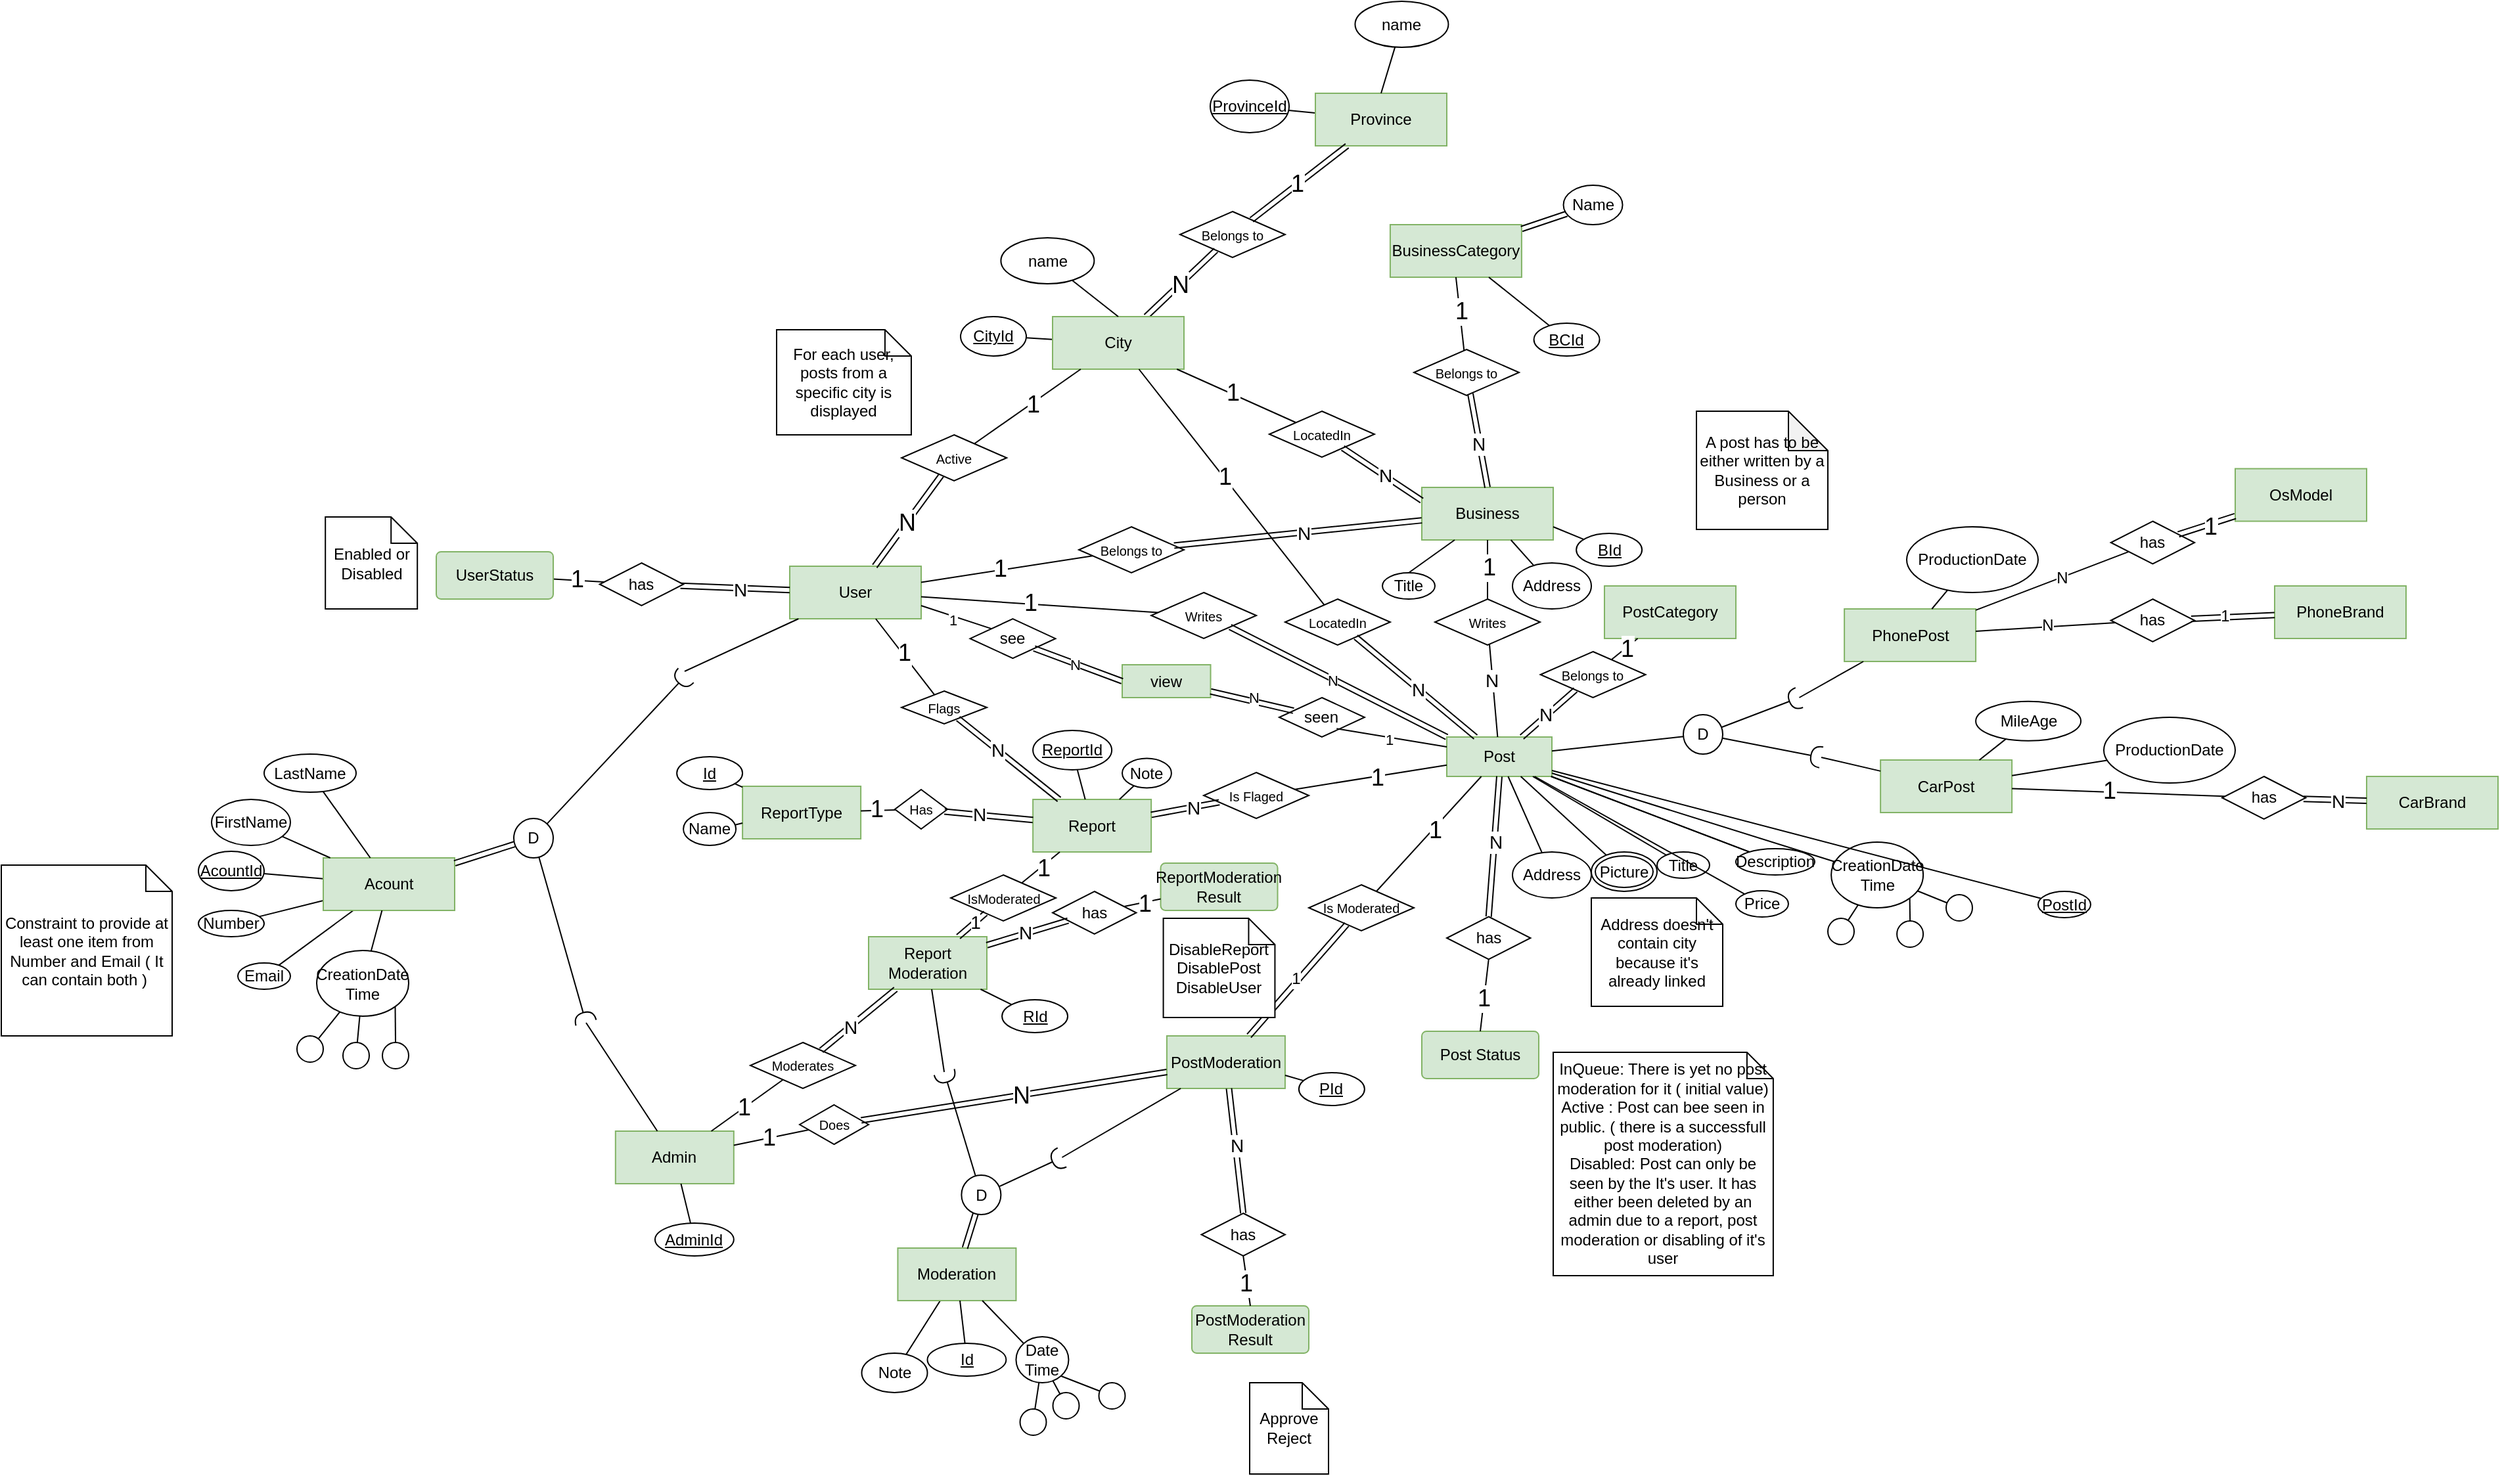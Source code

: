 <mxfile version="24.4.13" type="device">
  <diagram name="Page-1" id="U-ynId0NLzXUT7P6WxYB">
    <mxGraphModel dx="1470" dy="1552" grid="1" gridSize="10" guides="1" tooltips="1" connect="1" arrows="1" fold="1" page="1" pageScale="1" pageWidth="850" pageHeight="1100" math="0" shadow="0">
      <root>
        <mxCell id="0" />
        <mxCell id="1" parent="0" />
        <mxCell id="OLLfKfK8-iYXkt-Ylnlg-1" value="User" style="whiteSpace=wrap;html=1;align=center;fillColor=#d5e8d4;strokeColor=#82b366;" parent="1" vertex="1">
          <mxGeometry x="70" y="140" width="100" height="40" as="geometry" />
        </mxCell>
        <mxCell id="OLLfKfK8-iYXkt-Ylnlg-2" value="AcountId" style="ellipse;whiteSpace=wrap;html=1;align=center;fontStyle=4;" parent="1" vertex="1">
          <mxGeometry x="-380" y="357" width="50" height="30" as="geometry" />
        </mxCell>
        <mxCell id="OLLfKfK8-iYXkt-Ylnlg-3" value="Number" style="ellipse;whiteSpace=wrap;html=1;align=center;" parent="1" vertex="1">
          <mxGeometry x="-380" y="402" width="50" height="20" as="geometry" />
        </mxCell>
        <mxCell id="OLLfKfK8-iYXkt-Ylnlg-10" value="Post" style="whiteSpace=wrap;html=1;align=center;fillColor=#d5e8d4;strokeColor=#82b366;" parent="1" vertex="1">
          <mxGeometry x="570" y="270" width="80" height="30" as="geometry" />
        </mxCell>
        <mxCell id="OLLfKfK8-iYXkt-Ylnlg-11" value="PostId" style="ellipse;whiteSpace=wrap;html=1;align=center;fontStyle=4;" parent="1" vertex="1">
          <mxGeometry x="1020" y="387.5" width="40" height="20" as="geometry" />
        </mxCell>
        <mxCell id="OLLfKfK8-iYXkt-Ylnlg-13" value="CreationDate&lt;div&gt;Time&lt;/div&gt;" style="ellipse;whiteSpace=wrap;html=1;align=center;" parent="1" vertex="1">
          <mxGeometry x="862.56" y="350" width="70" height="50" as="geometry" />
        </mxCell>
        <mxCell id="OLLfKfK8-iYXkt-Ylnlg-17" value="Title" style="ellipse;whiteSpace=wrap;html=1;align=center;" parent="1" vertex="1">
          <mxGeometry x="730" y="357.5" width="40" height="20" as="geometry" />
        </mxCell>
        <mxCell id="OLLfKfK8-iYXkt-Ylnlg-18" value="Description" style="ellipse;whiteSpace=wrap;html=1;align=center;" parent="1" vertex="1">
          <mxGeometry x="789.99" y="355" width="60" height="20" as="geometry" />
        </mxCell>
        <mxCell id="OLLfKfK8-iYXkt-Ylnlg-19" value="Price" style="ellipse;whiteSpace=wrap;html=1;align=center;" parent="1" vertex="1">
          <mxGeometry x="789.99" y="387" width="40" height="20" as="geometry" />
        </mxCell>
        <mxCell id="OLLfKfK8-iYXkt-Ylnlg-21" value="Picture" style="ellipse;shape=doubleEllipse;margin=3;whiteSpace=wrap;html=1;align=center;" parent="1" vertex="1">
          <mxGeometry x="680" y="357.5" width="50" height="30" as="geometry" />
        </mxCell>
        <mxCell id="OLLfKfK8-iYXkt-Ylnlg-29" value="Admin" style="whiteSpace=wrap;html=1;align=center;fillColor=#d5e8d4;strokeColor=#82b366;" parent="1" vertex="1">
          <mxGeometry x="-62.59" y="570" width="90" height="40" as="geometry" />
        </mxCell>
        <mxCell id="VNMjvooEzAglU1BEHEmf-6" value="&lt;u&gt;AdminId&lt;/u&gt;" style="ellipse;whiteSpace=wrap;html=1;align=center;" parent="1" vertex="1">
          <mxGeometry x="-32.52" y="640" width="59.93" height="25" as="geometry" />
        </mxCell>
        <mxCell id="VNMjvooEzAglU1BEHEmf-11" value="Report" style="whiteSpace=wrap;html=1;align=center;fillColor=#d5e8d4;strokeColor=#82b366;" parent="1" vertex="1">
          <mxGeometry x="255.07" y="317.5" width="90" height="40" as="geometry" />
        </mxCell>
        <mxCell id="VNMjvooEzAglU1BEHEmf-12" value="ReportId" style="ellipse;whiteSpace=wrap;html=1;align=center;fontStyle=4;" parent="1" vertex="1">
          <mxGeometry x="255.07" y="265" width="60" height="30" as="geometry" />
        </mxCell>
        <mxCell id="VNMjvooEzAglU1BEHEmf-15" value="Note" style="ellipse;whiteSpace=wrap;html=1;align=center;" parent="1" vertex="1">
          <mxGeometry x="323" y="286.25" width="37.44" height="22.5" as="geometry" />
        </mxCell>
        <mxCell id="VNMjvooEzAglU1BEHEmf-38" value="" style="resizable=0;html=1;whiteSpace=wrap;align=right;verticalAlign=bottom;" parent="1" connectable="0" vertex="1">
          <mxGeometry x="570.002" y="269.999" as="geometry">
            <mxPoint x="-11" y="50" as="offset" />
          </mxGeometry>
        </mxCell>
        <mxCell id="W0FsgQJnzsYs5Z7wdEHe-2" value="" style="endArrow=none;html=1;rounded=0;" parent="1" source="OLLfKfK8-iYXkt-Ylnlg-3" target="W0FsgQJnzsYs5Z7wdEHe-46" edge="1">
          <mxGeometry width="50" height="50" relative="1" as="geometry">
            <mxPoint x="-334.285" y="492.599" as="sourcePoint" />
            <mxPoint x="-356.667" y="579.5" as="targetPoint" />
          </mxGeometry>
        </mxCell>
        <mxCell id="W0FsgQJnzsYs5Z7wdEHe-5" value="" style="endArrow=none;html=1;rounded=0;" parent="1" source="OLLfKfK8-iYXkt-Ylnlg-2" target="W0FsgQJnzsYs5Z7wdEHe-46" edge="1">
          <mxGeometry width="50" height="50" relative="1" as="geometry">
            <mxPoint x="-424" y="466" as="sourcePoint" />
            <mxPoint x="-327.692" y="462" as="targetPoint" />
          </mxGeometry>
        </mxCell>
        <mxCell id="W0FsgQJnzsYs5Z7wdEHe-9" value="" style="endArrow=none;html=1;rounded=0;" parent="1" source="VNMjvooEzAglU1BEHEmf-12" target="VNMjvooEzAglU1BEHEmf-11" edge="1">
          <mxGeometry width="50" height="50" relative="1" as="geometry">
            <mxPoint x="216.0" y="98.38" as="sourcePoint" />
            <mxPoint x="310" y="135.38" as="targetPoint" />
          </mxGeometry>
        </mxCell>
        <mxCell id="W0FsgQJnzsYs5Z7wdEHe-11" value="" style="endArrow=none;html=1;rounded=0;" parent="1" source="VNMjvooEzAglU1BEHEmf-15" target="VNMjvooEzAglU1BEHEmf-11" edge="1">
          <mxGeometry width="50" height="50" relative="1" as="geometry">
            <mxPoint x="236.0" y="118.38" as="sourcePoint" />
            <mxPoint x="330" y="155.38" as="targetPoint" />
          </mxGeometry>
        </mxCell>
        <mxCell id="W0FsgQJnzsYs5Z7wdEHe-12" value="" style="endArrow=none;html=1;rounded=0;" parent="1" source="VNMjvooEzAglU1BEHEmf-6" target="OLLfKfK8-iYXkt-Ylnlg-29" edge="1">
          <mxGeometry width="50" height="50" relative="1" as="geometry">
            <mxPoint x="-12.549" y="588.323" as="sourcePoint" />
            <mxPoint x="40.007" y="700" as="targetPoint" />
          </mxGeometry>
        </mxCell>
        <mxCell id="W0FsgQJnzsYs5Z7wdEHe-23" value="" style="endArrow=none;html=1;rounded=0;" parent="1" source="OLLfKfK8-iYXkt-Ylnlg-10" target="OLLfKfK8-iYXkt-Ylnlg-11" edge="1">
          <mxGeometry width="50" height="50" relative="1" as="geometry">
            <mxPoint x="580" y="185" as="sourcePoint" />
            <mxPoint x="630" y="135" as="targetPoint" />
          </mxGeometry>
        </mxCell>
        <mxCell id="W0FsgQJnzsYs5Z7wdEHe-24" value="" style="endArrow=none;html=1;rounded=0;" parent="1" source="OLLfKfK8-iYXkt-Ylnlg-10" target="OLLfKfK8-iYXkt-Ylnlg-21" edge="1">
          <mxGeometry width="50" height="50" relative="1" as="geometry">
            <mxPoint x="590" y="195" as="sourcePoint" />
            <mxPoint x="640" y="145" as="targetPoint" />
          </mxGeometry>
        </mxCell>
        <mxCell id="W0FsgQJnzsYs5Z7wdEHe-26" value="" style="endArrow=none;html=1;rounded=0;" parent="1" source="OLLfKfK8-iYXkt-Ylnlg-10" target="OLLfKfK8-iYXkt-Ylnlg-13" edge="1">
          <mxGeometry width="50" height="50" relative="1" as="geometry">
            <mxPoint x="610" y="215" as="sourcePoint" />
            <mxPoint x="660" y="165" as="targetPoint" />
          </mxGeometry>
        </mxCell>
        <mxCell id="W0FsgQJnzsYs5Z7wdEHe-29" value="" style="endArrow=none;html=1;rounded=0;" parent="1" source="OLLfKfK8-iYXkt-Ylnlg-10" target="OLLfKfK8-iYXkt-Ylnlg-17" edge="1">
          <mxGeometry width="50" height="50" relative="1" as="geometry">
            <mxPoint x="640" y="245" as="sourcePoint" />
            <mxPoint x="690" y="195" as="targetPoint" />
          </mxGeometry>
        </mxCell>
        <mxCell id="W0FsgQJnzsYs5Z7wdEHe-30" value="" style="endArrow=none;html=1;rounded=0;" parent="1" source="OLLfKfK8-iYXkt-Ylnlg-10" target="OLLfKfK8-iYXkt-Ylnlg-18" edge="1">
          <mxGeometry width="50" height="50" relative="1" as="geometry">
            <mxPoint x="650" y="255" as="sourcePoint" />
            <mxPoint x="700" y="205" as="targetPoint" />
          </mxGeometry>
        </mxCell>
        <mxCell id="W0FsgQJnzsYs5Z7wdEHe-31" value="" style="endArrow=none;html=1;rounded=0;" parent="1" source="OLLfKfK8-iYXkt-Ylnlg-10" target="OLLfKfK8-iYXkt-Ylnlg-18" edge="1">
          <mxGeometry width="50" height="50" relative="1" as="geometry">
            <mxPoint x="660" y="265" as="sourcePoint" />
            <mxPoint x="710" y="215" as="targetPoint" />
          </mxGeometry>
        </mxCell>
        <mxCell id="W0FsgQJnzsYs5Z7wdEHe-33" value="" style="endArrow=none;html=1;rounded=0;" parent="1" source="OLLfKfK8-iYXkt-Ylnlg-10" target="OLLfKfK8-iYXkt-Ylnlg-19" edge="1">
          <mxGeometry width="50" height="50" relative="1" as="geometry">
            <mxPoint x="680" y="285" as="sourcePoint" />
            <mxPoint x="730" y="235" as="targetPoint" />
          </mxGeometry>
        </mxCell>
        <mxCell id="W0FsgQJnzsYs5Z7wdEHe-35" value="" style="endArrow=none;html=1;rounded=0;" parent="1" source="OLLfKfK8-iYXkt-Ylnlg-13" target="W0FsgQJnzsYs5Z7wdEHe-38" edge="1">
          <mxGeometry width="50" height="50" relative="1" as="geometry">
            <mxPoint x="1165.01" y="380" as="sourcePoint" />
            <mxPoint x="1175.01" y="360" as="targetPoint" />
          </mxGeometry>
        </mxCell>
        <mxCell id="W0FsgQJnzsYs5Z7wdEHe-36" value="" style="endArrow=none;html=1;rounded=0;" parent="1" source="OLLfKfK8-iYXkt-Ylnlg-13" target="W0FsgQJnzsYs5Z7wdEHe-39" edge="1">
          <mxGeometry width="50" height="50" relative="1" as="geometry">
            <mxPoint x="1175.01" y="430" as="sourcePoint" />
            <mxPoint x="1185.01" y="380" as="targetPoint" />
          </mxGeometry>
        </mxCell>
        <mxCell id="W0FsgQJnzsYs5Z7wdEHe-37" value="" style="endArrow=none;html=1;rounded=0;exitX=1;exitY=1;exitDx=0;exitDy=0;" parent="1" source="OLLfKfK8-iYXkt-Ylnlg-13" target="W0FsgQJnzsYs5Z7wdEHe-40" edge="1">
          <mxGeometry width="50" height="50" relative="1" as="geometry">
            <mxPoint x="1185.01" y="440" as="sourcePoint" />
            <mxPoint x="1225.01" y="410" as="targetPoint" />
          </mxGeometry>
        </mxCell>
        <mxCell id="W0FsgQJnzsYs5Z7wdEHe-38" value="" style="ellipse;whiteSpace=wrap;html=1;" parent="1" vertex="1">
          <mxGeometry x="860" y="408" width="20" height="20" as="geometry" />
        </mxCell>
        <mxCell id="W0FsgQJnzsYs5Z7wdEHe-39" value="" style="ellipse;whiteSpace=wrap;html=1;" parent="1" vertex="1">
          <mxGeometry x="950.0" y="390" width="20" height="20" as="geometry" />
        </mxCell>
        <mxCell id="W0FsgQJnzsYs5Z7wdEHe-40" value="" style="ellipse;whiteSpace=wrap;html=1;" parent="1" vertex="1">
          <mxGeometry x="912.56" y="410" width="20" height="20" as="geometry" />
        </mxCell>
        <mxCell id="W0FsgQJnzsYs5Z7wdEHe-43" value="Email" style="ellipse;whiteSpace=wrap;html=1;align=center;" parent="1" vertex="1">
          <mxGeometry x="-350" y="442" width="40" height="20" as="geometry" />
        </mxCell>
        <mxCell id="W0FsgQJnzsYs5Z7wdEHe-44" value="" style="endArrow=none;html=1;rounded=0;" parent="1" source="W0FsgQJnzsYs5Z7wdEHe-43" target="W0FsgQJnzsYs5Z7wdEHe-46" edge="1">
          <mxGeometry width="50" height="50" relative="1" as="geometry">
            <mxPoint x="-340" y="514.5" as="sourcePoint" />
            <mxPoint x="-334.615" y="579.5" as="targetPoint" />
          </mxGeometry>
        </mxCell>
        <mxCell id="W0FsgQJnzsYs5Z7wdEHe-46" value="Acount" style="whiteSpace=wrap;html=1;align=center;fillColor=#d5e8d4;strokeColor=#82b366;" parent="1" vertex="1">
          <mxGeometry x="-285" y="362" width="100" height="40" as="geometry" />
        </mxCell>
        <mxCell id="W0FsgQJnzsYs5Z7wdEHe-48" value="" style="ellipse;whiteSpace=wrap;html=1;align=center;aspect=fixed;fillColor=none;strokeColor=none;resizable=0;perimeter=centerPerimeter;rotatable=0;allowArrows=0;points=[];outlineConnect=1;" parent="1" vertex="1">
          <mxGeometry x="-240" y="402" width="10" height="10" as="geometry" />
        </mxCell>
        <mxCell id="W0FsgQJnzsYs5Z7wdEHe-50" value="D" style="ellipse;whiteSpace=wrap;html=1;align=center;" parent="1" vertex="1">
          <mxGeometry x="-140" y="332" width="30" height="30" as="geometry" />
        </mxCell>
        <mxCell id="W0FsgQJnzsYs5Z7wdEHe-51" value="" style="rounded=0;orthogonalLoop=1;jettySize=auto;html=1;endArrow=halfCircle;endFill=0;endSize=6;strokeWidth=1;sketch=0;fontSize=12;curved=1;" parent="1" source="W0FsgQJnzsYs5Z7wdEHe-50" edge="1">
          <mxGeometry relative="1" as="geometry">
            <mxPoint x="-161.029" y="312.501" as="sourcePoint" />
            <mxPoint x="-8.98" y="223.07" as="targetPoint" />
          </mxGeometry>
        </mxCell>
        <mxCell id="W0FsgQJnzsYs5Z7wdEHe-54" value="" style="shape=link;html=1;rounded=0;" parent="1" source="W0FsgQJnzsYs5Z7wdEHe-50" target="W0FsgQJnzsYs5Z7wdEHe-46" edge="1">
          <mxGeometry width="100" relative="1" as="geometry">
            <mxPoint x="-163.123" y="341.765" as="sourcePoint" />
            <mxPoint x="-460" y="437" as="targetPoint" />
          </mxGeometry>
        </mxCell>
        <mxCell id="W0FsgQJnzsYs5Z7wdEHe-57" value="" style="ellipse;whiteSpace=wrap;html=1;align=center;aspect=fixed;fillColor=none;strokeColor=none;resizable=0;perimeter=centerPerimeter;rotatable=0;allowArrows=0;points=[];outlineConnect=1;" parent="1" vertex="1">
          <mxGeometry x="-350" y="660" width="10" height="10" as="geometry" />
        </mxCell>
        <mxCell id="W0FsgQJnzsYs5Z7wdEHe-60" value="" style="endArrow=none;html=1;rounded=0;" parent="1" source="OLLfKfK8-iYXkt-Ylnlg-1" edge="1">
          <mxGeometry relative="1" as="geometry">
            <mxPoint x="76" y="180" as="sourcePoint" />
            <mxPoint x="-10" y="220" as="targetPoint" />
          </mxGeometry>
        </mxCell>
        <mxCell id="W0FsgQJnzsYs5Z7wdEHe-52" value="" style="ellipse;whiteSpace=wrap;html=1;align=center;aspect=fixed;fillColor=none;strokeColor=none;resizable=0;perimeter=centerPerimeter;rotatable=0;allowArrows=0;points=[];outlineConnect=1;" parent="1" vertex="1">
          <mxGeometry x="14.06" y="285.5" width="10" height="10" as="geometry" />
        </mxCell>
        <mxCell id="W0FsgQJnzsYs5Z7wdEHe-61" value="Address" style="ellipse;whiteSpace=wrap;html=1;align=center;" parent="1" vertex="1">
          <mxGeometry x="620" y="357.5" width="60" height="35" as="geometry" />
        </mxCell>
        <mxCell id="W0FsgQJnzsYs5Z7wdEHe-63" value="" style="endArrow=none;html=1;rounded=0;" parent="1" source="OLLfKfK8-iYXkt-Ylnlg-10" target="W0FsgQJnzsYs5Z7wdEHe-61" edge="1">
          <mxGeometry width="50" height="50" relative="1" as="geometry">
            <mxPoint x="686" y="335" as="sourcePoint" />
            <mxPoint x="800" y="270" as="targetPoint" />
          </mxGeometry>
        </mxCell>
        <mxCell id="W0FsgQJnzsYs5Z7wdEHe-67" value="ProvinceId" style="ellipse;whiteSpace=wrap;html=1;align=center;fontStyle=4;" parent="1" vertex="1">
          <mxGeometry x="390" y="-230" width="60" height="40" as="geometry" />
        </mxCell>
        <mxCell id="W0FsgQJnzsYs5Z7wdEHe-69" value="" style="endArrow=none;html=1;rounded=0;" parent="1" source="W0FsgQJnzsYs5Z7wdEHe-67" target="1XdWY4thE600UXYjsZcv-6" edge="1">
          <mxGeometry width="50" height="50" relative="1" as="geometry">
            <mxPoint x="-434.0" y="25.75" as="sourcePoint" />
            <mxPoint x="40.0" y="-20" as="targetPoint" />
          </mxGeometry>
        </mxCell>
        <mxCell id="W0FsgQJnzsYs5Z7wdEHe-70" value="Constraint to provide at least one item from Number and Email ( It can contain both )&amp;nbsp;" style="shape=note;size=20;whiteSpace=wrap;html=1;" parent="1" vertex="1">
          <mxGeometry x="-530" y="367.5" width="130" height="130" as="geometry" />
        </mxCell>
        <mxCell id="1XdWY4thE600UXYjsZcv-1" value="&lt;font style=&quot;font-size: 10px;&quot;&gt;Belongs to&lt;/font&gt;" style="shape=rhombus;perimeter=rhombusPerimeter;whiteSpace=wrap;html=1;align=center;" parent="1" vertex="1">
          <mxGeometry x="366.96" y="-130" width="80" height="35" as="geometry" />
        </mxCell>
        <mxCell id="1XdWY4thE600UXYjsZcv-2" value="" style="shape=link;html=1;rounded=0;" parent="1" source="1XdWY4thE600UXYjsZcv-9" target="1XdWY4thE600UXYjsZcv-1" edge="1">
          <mxGeometry width="100" relative="1" as="geometry">
            <mxPoint x="-120" y="125" as="sourcePoint" />
            <mxPoint x="-40.51" y="190" as="targetPoint" />
          </mxGeometry>
        </mxCell>
        <mxCell id="1XdWY4thE600UXYjsZcv-3" value="&lt;font style=&quot;font-size: 18px;&quot;&gt;N&lt;/font&gt;" style="edgeLabel;html=1;align=center;verticalAlign=middle;resizable=0;points=[];" parent="1XdWY4thE600UXYjsZcv-2" connectable="0" vertex="1">
          <mxGeometry x="-0.042" relative="1" as="geometry">
            <mxPoint as="offset" />
          </mxGeometry>
        </mxCell>
        <mxCell id="1XdWY4thE600UXYjsZcv-6" value="Province" style="whiteSpace=wrap;html=1;align=center;fillColor=#d5e8d4;strokeColor=#82b366;" parent="1" vertex="1">
          <mxGeometry x="470" y="-220" width="100" height="40" as="geometry" />
        </mxCell>
        <mxCell id="1XdWY4thE600UXYjsZcv-7" value="CityId" style="ellipse;whiteSpace=wrap;html=1;align=center;fontStyle=4;" parent="1" vertex="1">
          <mxGeometry x="200" y="-50" width="50" height="30" as="geometry" />
        </mxCell>
        <mxCell id="1XdWY4thE600UXYjsZcv-8" value="" style="endArrow=none;html=1;rounded=0;" parent="1" source="1XdWY4thE600UXYjsZcv-7" target="1XdWY4thE600UXYjsZcv-9" edge="1">
          <mxGeometry width="50" height="50" relative="1" as="geometry">
            <mxPoint x="-686.53" y="25.75" as="sourcePoint" />
            <mxPoint x="-212.53" y="-20" as="targetPoint" />
          </mxGeometry>
        </mxCell>
        <mxCell id="1XdWY4thE600UXYjsZcv-9" value="City" style="whiteSpace=wrap;html=1;align=center;fillColor=#d5e8d4;strokeColor=#82b366;" parent="1" vertex="1">
          <mxGeometry x="270" y="-50" width="100" height="40" as="geometry" />
        </mxCell>
        <mxCell id="1XdWY4thE600UXYjsZcv-10" value="" style="shape=link;html=1;rounded=0;" parent="1" source="1XdWY4thE600UXYjsZcv-6" target="1XdWY4thE600UXYjsZcv-1" edge="1">
          <mxGeometry width="100" relative="1" as="geometry">
            <mxPoint x="-210" y="-50" as="sourcePoint" />
            <mxPoint x="-110" y="-50" as="targetPoint" />
          </mxGeometry>
        </mxCell>
        <mxCell id="1XdWY4thE600UXYjsZcv-11" value="&lt;font style=&quot;font-size: 18px;&quot;&gt;1&lt;/font&gt;" style="edgeLabel;html=1;align=center;verticalAlign=middle;resizable=0;points=[];" parent="1XdWY4thE600UXYjsZcv-10" vertex="1" connectable="0">
          <mxGeometry x="0.028" y="-1" relative="1" as="geometry">
            <mxPoint as="offset" />
          </mxGeometry>
        </mxCell>
        <mxCell id="1XdWY4thE600UXYjsZcv-13" value="&lt;font style=&quot;font-size: 10px;&quot;&gt;Active&lt;/font&gt;" style="shape=rhombus;perimeter=rhombusPerimeter;whiteSpace=wrap;html=1;align=center;" parent="1" vertex="1">
          <mxGeometry x="155.07" y="40" width="80" height="35" as="geometry" />
        </mxCell>
        <mxCell id="1XdWY4thE600UXYjsZcv-14" value="" style="shape=link;html=1;rounded=0;" parent="1" source="OLLfKfK8-iYXkt-Ylnlg-1" target="1XdWY4thE600UXYjsZcv-13" edge="1">
          <mxGeometry width="100" relative="1" as="geometry">
            <mxPoint x="140.07" y="80" as="sourcePoint" />
            <mxPoint x="52.49" y="310" as="targetPoint" />
          </mxGeometry>
        </mxCell>
        <mxCell id="1XdWY4thE600UXYjsZcv-15" value="&lt;font style=&quot;font-size: 18px;&quot;&gt;N&lt;/font&gt;" style="edgeLabel;html=1;align=center;verticalAlign=middle;resizable=0;points=[];" parent="1XdWY4thE600UXYjsZcv-14" connectable="0" vertex="1">
          <mxGeometry x="-0.042" relative="1" as="geometry">
            <mxPoint as="offset" />
          </mxGeometry>
        </mxCell>
        <mxCell id="1XdWY4thE600UXYjsZcv-18" value="" style="endArrow=none;html=1;rounded=0;" parent="1" source="1XdWY4thE600UXYjsZcv-13" target="1XdWY4thE600UXYjsZcv-9" edge="1">
          <mxGeometry width="50" height="50" relative="1" as="geometry">
            <mxPoint x="80.07" y="100" as="sourcePoint" />
            <mxPoint x="130.07" y="50" as="targetPoint" />
          </mxGeometry>
        </mxCell>
        <mxCell id="1XdWY4thE600UXYjsZcv-19" value="&lt;font style=&quot;font-size: 18px;&quot;&gt;1&lt;/font&gt;" style="edgeLabel;html=1;align=center;verticalAlign=middle;resizable=0;points=[];" parent="1XdWY4thE600UXYjsZcv-18" vertex="1" connectable="0">
          <mxGeometry x="0.083" y="-1" relative="1" as="geometry">
            <mxPoint as="offset" />
          </mxGeometry>
        </mxCell>
        <mxCell id="1XdWY4thE600UXYjsZcv-20" value="For each user, posts from a specific city is displayed" style="shape=note;size=20;whiteSpace=wrap;html=1;" parent="1" vertex="1">
          <mxGeometry x="60" y="-40" width="102.47" height="80" as="geometry" />
        </mxCell>
        <mxCell id="oPCB6lVAPAYmgcGz6clf-1" value="&lt;font style=&quot;font-size: 10px;&quot;&gt;Writes&lt;/font&gt;" style="shape=rhombus;perimeter=rhombusPerimeter;whiteSpace=wrap;html=1;align=center;" parent="1" vertex="1">
          <mxGeometry x="345.07" y="160" width="80" height="35" as="geometry" />
        </mxCell>
        <mxCell id="oPCB6lVAPAYmgcGz6clf-4" value="" style="endArrow=none;html=1;rounded=0;" parent="1" source="oPCB6lVAPAYmgcGz6clf-1" target="OLLfKfK8-iYXkt-Ylnlg-1" edge="1">
          <mxGeometry width="50" height="50" relative="1" as="geometry">
            <mxPoint x="253" y="90" as="sourcePoint" />
            <mxPoint x="290" y="-10" as="targetPoint" />
          </mxGeometry>
        </mxCell>
        <mxCell id="oPCB6lVAPAYmgcGz6clf-5" value="&lt;font style=&quot;font-size: 18px;&quot;&gt;1&lt;/font&gt;" style="edgeLabel;html=1;align=center;verticalAlign=middle;resizable=0;points=[];" parent="oPCB6lVAPAYmgcGz6clf-4" vertex="1" connectable="0">
          <mxGeometry x="0.083" y="-1" relative="1" as="geometry">
            <mxPoint as="offset" />
          </mxGeometry>
        </mxCell>
        <mxCell id="oPCB6lVAPAYmgcGz6clf-6" value="PostCategory" style="whiteSpace=wrap;html=1;align=center;fillColor=#d5e8d4;strokeColor=#82b366;" parent="1" vertex="1">
          <mxGeometry x="689.99" y="155" width="100" height="40" as="geometry" />
        </mxCell>
        <mxCell id="oPCB6lVAPAYmgcGz6clf-8" value="&lt;font style=&quot;font-size: 10px;&quot;&gt;Belongs to&lt;/font&gt;" style="shape=rhombus;perimeter=rhombusPerimeter;whiteSpace=wrap;html=1;align=center;" parent="1" vertex="1">
          <mxGeometry x="641.27" y="205" width="80" height="35" as="geometry" />
        </mxCell>
        <mxCell id="oPCB6lVAPAYmgcGz6clf-9" value="" style="shape=link;html=1;rounded=0;" parent="1" source="OLLfKfK8-iYXkt-Ylnlg-10" target="oPCB6lVAPAYmgcGz6clf-8" edge="1">
          <mxGeometry width="100" relative="1" as="geometry">
            <mxPoint x="750" y="62" as="sourcePoint" />
            <mxPoint x="605.49" y="68" as="targetPoint" />
          </mxGeometry>
        </mxCell>
        <mxCell id="oPCB6lVAPAYmgcGz6clf-32" value="&lt;font style=&quot;font-size: 14px;&quot;&gt;N&lt;/font&gt;" style="edgeLabel;html=1;align=center;verticalAlign=middle;resizable=0;points=[];" parent="oPCB6lVAPAYmgcGz6clf-9" vertex="1" connectable="0">
          <mxGeometry x="-0.075" y="1" relative="1" as="geometry">
            <mxPoint as="offset" />
          </mxGeometry>
        </mxCell>
        <mxCell id="oPCB6lVAPAYmgcGz6clf-11" value="" style="endArrow=none;html=1;rounded=0;" parent="1" source="oPCB6lVAPAYmgcGz6clf-8" target="oPCB6lVAPAYmgcGz6clf-6" edge="1">
          <mxGeometry width="50" height="50" relative="1" as="geometry">
            <mxPoint x="433" y="-122" as="sourcePoint" />
            <mxPoint x="800" y="283" as="targetPoint" />
          </mxGeometry>
        </mxCell>
        <mxCell id="oPCB6lVAPAYmgcGz6clf-12" value="&lt;font style=&quot;font-size: 18px;&quot;&gt;1&lt;/font&gt;" style="edgeLabel;html=1;align=center;verticalAlign=middle;resizable=0;points=[];" parent="oPCB6lVAPAYmgcGz6clf-11" vertex="1" connectable="0">
          <mxGeometry x="0.083" y="-1" relative="1" as="geometry">
            <mxPoint as="offset" />
          </mxGeometry>
        </mxCell>
        <mxCell id="oPCB6lVAPAYmgcGz6clf-26" value="&lt;span style=&quot;font-size: 10px;&quot;&gt;LocatedIn&lt;/span&gt;" style="shape=rhombus;perimeter=rhombusPerimeter;whiteSpace=wrap;html=1;align=center;" parent="1" vertex="1">
          <mxGeometry x="446.96" y="165" width="80" height="35" as="geometry" />
        </mxCell>
        <mxCell id="oPCB6lVAPAYmgcGz6clf-27" value="" style="shape=link;html=1;rounded=0;" parent="1" source="OLLfKfK8-iYXkt-Ylnlg-10" target="oPCB6lVAPAYmgcGz6clf-26" edge="1">
          <mxGeometry width="100" relative="1" as="geometry">
            <mxPoint x="769.99" y="140" as="sourcePoint" />
            <mxPoint x="625.48" y="145" as="targetPoint" />
          </mxGeometry>
        </mxCell>
        <mxCell id="oPCB6lVAPAYmgcGz6clf-28" value="&lt;font style=&quot;font-size: 14px;&quot;&gt;N&lt;/font&gt;" style="edgeLabel;html=1;align=center;verticalAlign=middle;resizable=0;points=[];" parent="oPCB6lVAPAYmgcGz6clf-27" connectable="0" vertex="1">
          <mxGeometry x="-0.042" relative="1" as="geometry">
            <mxPoint as="offset" />
          </mxGeometry>
        </mxCell>
        <mxCell id="oPCB6lVAPAYmgcGz6clf-29" value="" style="endArrow=none;html=1;rounded=0;" parent="1" source="oPCB6lVAPAYmgcGz6clf-26" target="1XdWY4thE600UXYjsZcv-9" edge="1">
          <mxGeometry width="50" height="50" relative="1" as="geometry">
            <mxPoint x="452.99" y="-45" as="sourcePoint" />
            <mxPoint x="369.99" y="38" as="targetPoint" />
          </mxGeometry>
        </mxCell>
        <mxCell id="oPCB6lVAPAYmgcGz6clf-30" value="&lt;font style=&quot;font-size: 18px;&quot;&gt;1&lt;/font&gt;" style="edgeLabel;html=1;align=center;verticalAlign=middle;resizable=0;points=[];" parent="oPCB6lVAPAYmgcGz6clf-29" vertex="1" connectable="0">
          <mxGeometry x="0.083" y="-1" relative="1" as="geometry">
            <mxPoint as="offset" />
          </mxGeometry>
        </mxCell>
        <mxCell id="oPCB6lVAPAYmgcGz6clf-31" value="Address doesn&#39;t contain city because it&#39;s already linked" style="shape=note;size=20;whiteSpace=wrap;html=1;" parent="1" vertex="1">
          <mxGeometry x="680" y="392.5" width="100" height="82.5" as="geometry" />
        </mxCell>
        <mxCell id="oPCB6lVAPAYmgcGz6clf-36" value="Enabled or Disabled" style="shape=note;size=20;whiteSpace=wrap;html=1;" parent="1" vertex="1">
          <mxGeometry x="-283.4" y="102.5" width="70" height="70" as="geometry" />
        </mxCell>
        <mxCell id="oPCB6lVAPAYmgcGz6clf-40" value="" style="ellipse;whiteSpace=wrap;html=1;align=center;aspect=fixed;fillColor=none;strokeColor=none;resizable=0;perimeter=centerPerimeter;rotatable=0;allowArrows=0;points=[];outlineConnect=1;" parent="1" vertex="1">
          <mxGeometry x="-90" y="655" width="10" height="10" as="geometry" />
        </mxCell>
        <mxCell id="oPCB6lVAPAYmgcGz6clf-42" value="" style="rounded=0;orthogonalLoop=1;jettySize=auto;html=1;endArrow=halfCircle;endFill=0;endSize=6;strokeWidth=1;sketch=0;fontSize=12;curved=1;entryX=1;entryY=1;entryDx=0;entryDy=0;entryPerimeter=0;" parent="1" source="W0FsgQJnzsYs5Z7wdEHe-50" target="oPCB6lVAPAYmgcGz6clf-45" edge="1">
          <mxGeometry relative="1" as="geometry">
            <mxPoint x="22.95" y="572.28" as="sourcePoint" />
            <mxPoint x="-180" y="405" as="targetPoint" />
          </mxGeometry>
        </mxCell>
        <mxCell id="oPCB6lVAPAYmgcGz6clf-44" value="" style="endArrow=none;html=1;rounded=0;" parent="1" source="OLLfKfK8-iYXkt-Ylnlg-29" target="oPCB6lVAPAYmgcGz6clf-45" edge="1">
          <mxGeometry relative="1" as="geometry">
            <mxPoint x="170" y="405" as="sourcePoint" />
            <mxPoint x="-120" y="525" as="targetPoint" />
          </mxGeometry>
        </mxCell>
        <mxCell id="oPCB6lVAPAYmgcGz6clf-45" value="" style="ellipse;whiteSpace=wrap;html=1;align=center;aspect=fixed;fillColor=none;strokeColor=none;resizable=0;perimeter=centerPerimeter;rotatable=0;allowArrows=0;points=[];outlineConnect=1;" parent="1" vertex="1">
          <mxGeometry x="-90" y="482.5" width="10" height="10" as="geometry" />
        </mxCell>
        <mxCell id="oPCB6lVAPAYmgcGz6clf-48" value="PostModeration" style="whiteSpace=wrap;html=1;align=center;fillColor=#d5e8d4;strokeColor=#82b366;" parent="1" vertex="1">
          <mxGeometry x="356.96" y="497.5" width="90" height="40" as="geometry" />
        </mxCell>
        <mxCell id="oPCB6lVAPAYmgcGz6clf-77" value="&lt;font style=&quot;font-size: 10px;&quot;&gt;Does&lt;/font&gt;" style="shape=rhombus;perimeter=rhombusPerimeter;whiteSpace=wrap;html=1;align=center;" parent="1" vertex="1">
          <mxGeometry x="77.54" y="550" width="52.46" height="30" as="geometry" />
        </mxCell>
        <mxCell id="oPCB6lVAPAYmgcGz6clf-78" value="" style="shape=link;html=1;rounded=0;" parent="1" target="oPCB6lVAPAYmgcGz6clf-77" edge="1">
          <mxGeometry width="100" relative="1" as="geometry">
            <mxPoint x="357" y="525" as="sourcePoint" />
            <mxPoint x="147.49" y="975" as="targetPoint" />
          </mxGeometry>
        </mxCell>
        <mxCell id="oPCB6lVAPAYmgcGz6clf-79" value="&lt;font style=&quot;font-size: 18px;&quot;&gt;N&lt;/font&gt;" style="edgeLabel;html=1;align=center;verticalAlign=middle;resizable=0;points=[];" parent="oPCB6lVAPAYmgcGz6clf-78" connectable="0" vertex="1">
          <mxGeometry x="-0.042" relative="1" as="geometry">
            <mxPoint as="offset" />
          </mxGeometry>
        </mxCell>
        <mxCell id="oPCB6lVAPAYmgcGz6clf-80" value="" style="endArrow=none;html=1;rounded=0;" parent="1" source="oPCB6lVAPAYmgcGz6clf-77" target="OLLfKfK8-iYXkt-Ylnlg-29" edge="1">
          <mxGeometry width="50" height="50" relative="1" as="geometry">
            <mxPoint x="2.48" y="735" as="sourcePoint" />
            <mxPoint x="213.41" y="625" as="targetPoint" />
          </mxGeometry>
        </mxCell>
        <mxCell id="oPCB6lVAPAYmgcGz6clf-81" value="&lt;font style=&quot;font-size: 18px;&quot;&gt;1&lt;/font&gt;" style="edgeLabel;html=1;align=center;verticalAlign=middle;resizable=0;points=[];" parent="oPCB6lVAPAYmgcGz6clf-80" vertex="1" connectable="0">
          <mxGeometry x="0.083" y="-1" relative="1" as="geometry">
            <mxPoint as="offset" />
          </mxGeometry>
        </mxCell>
        <mxCell id="oPCB6lVAPAYmgcGz6clf-82" value="&lt;font style=&quot;font-size: 10px;&quot;&gt;Is Moderated&lt;/font&gt;" style="shape=rhombus;perimeter=rhombusPerimeter;whiteSpace=wrap;html=1;align=center;" parent="1" vertex="1">
          <mxGeometry x="465.0" y="382.5" width="80" height="35" as="geometry" />
        </mxCell>
        <mxCell id="oPCB6lVAPAYmgcGz6clf-85" value="" style="endArrow=none;html=1;rounded=0;" parent="1" source="oPCB6lVAPAYmgcGz6clf-82" target="OLLfKfK8-iYXkt-Ylnlg-10" edge="1">
          <mxGeometry width="50" height="50" relative="1" as="geometry">
            <mxPoint x="369.07" y="434" as="sourcePoint" />
            <mxPoint x="580" y="324" as="targetPoint" />
          </mxGeometry>
        </mxCell>
        <mxCell id="oPCB6lVAPAYmgcGz6clf-86" value="&lt;font style=&quot;font-size: 18px;&quot;&gt;1&lt;/font&gt;" style="edgeLabel;html=1;align=center;verticalAlign=middle;resizable=0;points=[];" parent="oPCB6lVAPAYmgcGz6clf-85" vertex="1" connectable="0">
          <mxGeometry x="0.083" y="-1" relative="1" as="geometry">
            <mxPoint as="offset" />
          </mxGeometry>
        </mxCell>
        <mxCell id="oPCB6lVAPAYmgcGz6clf-90" value="ReportType" style="whiteSpace=wrap;html=1;align=center;fillColor=#d5e8d4;strokeColor=#82b366;" parent="1" vertex="1">
          <mxGeometry x="34.06" y="307.5" width="90" height="40" as="geometry" />
        </mxCell>
        <mxCell id="oPCB6lVAPAYmgcGz6clf-91" value="Id" style="ellipse;whiteSpace=wrap;html=1;align=center;fontStyle=4;" parent="1" vertex="1">
          <mxGeometry x="-15.94" y="285" width="50" height="25" as="geometry" />
        </mxCell>
        <mxCell id="oPCB6lVAPAYmgcGz6clf-92" value="Name" style="ellipse;whiteSpace=wrap;html=1;align=center;" parent="1" vertex="1">
          <mxGeometry x="-10.94" y="327.5" width="40" height="25" as="geometry" />
        </mxCell>
        <mxCell id="oPCB6lVAPAYmgcGz6clf-93" value="" style="endArrow=none;html=1;rounded=0;" parent="1" source="oPCB6lVAPAYmgcGz6clf-91" target="oPCB6lVAPAYmgcGz6clf-90" edge="1">
          <mxGeometry width="50" height="50" relative="1" as="geometry">
            <mxPoint x="210.06" y="136.5" as="sourcePoint" />
            <mxPoint x="304.06" y="173.5" as="targetPoint" />
          </mxGeometry>
        </mxCell>
        <mxCell id="oPCB6lVAPAYmgcGz6clf-94" value="" style="endArrow=none;html=1;rounded=0;" parent="1" source="oPCB6lVAPAYmgcGz6clf-92" target="oPCB6lVAPAYmgcGz6clf-90" edge="1">
          <mxGeometry width="50" height="50" relative="1" as="geometry">
            <mxPoint x="230.06" y="156.5" as="sourcePoint" />
            <mxPoint x="324.06" y="193.5" as="targetPoint" />
          </mxGeometry>
        </mxCell>
        <mxCell id="oPCB6lVAPAYmgcGz6clf-95" value="Report&lt;div&gt;Moderation&lt;/div&gt;" style="whiteSpace=wrap;html=1;align=center;fillColor=#d5e8d4;strokeColor=#82b366;" parent="1" vertex="1">
          <mxGeometry x="130" y="422" width="90" height="40" as="geometry" />
        </mxCell>
        <mxCell id="oPCB6lVAPAYmgcGz6clf-96" value="RId" style="ellipse;whiteSpace=wrap;html=1;align=center;fontStyle=4;" parent="1" vertex="1">
          <mxGeometry x="231.53" y="470" width="50" height="25" as="geometry" />
        </mxCell>
        <mxCell id="oPCB6lVAPAYmgcGz6clf-98" value="" style="endArrow=none;html=1;rounded=0;" parent="1" source="oPCB6lVAPAYmgcGz6clf-96" target="oPCB6lVAPAYmgcGz6clf-95" edge="1">
          <mxGeometry width="50" height="50" relative="1" as="geometry">
            <mxPoint x="389.84" y="239" as="sourcePoint" />
            <mxPoint x="483.84" y="276" as="targetPoint" />
          </mxGeometry>
        </mxCell>
        <mxCell id="oPCB6lVAPAYmgcGz6clf-102" value="" style="resizable=0;html=1;whiteSpace=wrap;align=right;verticalAlign=bottom;" parent="1" connectable="0" vertex="1">
          <mxGeometry x="465.002" y="352.499" as="geometry">
            <mxPoint x="-11" y="50" as="offset" />
          </mxGeometry>
        </mxCell>
        <mxCell id="oPCB6lVAPAYmgcGz6clf-103" value="&lt;font style=&quot;font-size: 10px;&quot;&gt;Flags&lt;/font&gt;" style="shape=rhombus;perimeter=rhombusPerimeter;whiteSpace=wrap;html=1;align=center;" parent="1" vertex="1">
          <mxGeometry x="155.07" y="235" width="64.93" height="25" as="geometry" />
        </mxCell>
        <mxCell id="oPCB6lVAPAYmgcGz6clf-104" value="" style="shape=link;html=1;rounded=0;" parent="1" source="VNMjvooEzAglU1BEHEmf-11" target="oPCB6lVAPAYmgcGz6clf-103" edge="1">
          <mxGeometry width="100" relative="1" as="geometry">
            <mxPoint x="465" y="357.5" as="sourcePoint" />
            <mxPoint x="320.49" y="362.5" as="targetPoint" />
          </mxGeometry>
        </mxCell>
        <mxCell id="oPCB6lVAPAYmgcGz6clf-108" value="&lt;font style=&quot;font-size: 14px;&quot;&gt;N&lt;/font&gt;" style="edgeLabel;html=1;align=center;verticalAlign=middle;resizable=0;points=[];" parent="oPCB6lVAPAYmgcGz6clf-104" vertex="1" connectable="0">
          <mxGeometry x="0.237" relative="1" as="geometry">
            <mxPoint as="offset" />
          </mxGeometry>
        </mxCell>
        <mxCell id="oPCB6lVAPAYmgcGz6clf-105" value="" style="endArrow=none;html=1;rounded=0;" parent="1" source="oPCB6lVAPAYmgcGz6clf-103" target="OLLfKfK8-iYXkt-Ylnlg-1" edge="1">
          <mxGeometry width="50" height="50" relative="1" as="geometry">
            <mxPoint x="148" y="172.5" as="sourcePoint" />
            <mxPoint x="65" y="255.5" as="targetPoint" />
          </mxGeometry>
        </mxCell>
        <mxCell id="oPCB6lVAPAYmgcGz6clf-106" value="&lt;font style=&quot;font-size: 18px;&quot;&gt;1&lt;/font&gt;" style="edgeLabel;html=1;align=center;verticalAlign=middle;resizable=0;points=[];" parent="oPCB6lVAPAYmgcGz6clf-105" vertex="1" connectable="0">
          <mxGeometry x="0.083" y="-1" relative="1" as="geometry">
            <mxPoint as="offset" />
          </mxGeometry>
        </mxCell>
        <mxCell id="oPCB6lVAPAYmgcGz6clf-109" value="&lt;font style=&quot;font-size: 10px;&quot;&gt;Is Flaged&lt;/font&gt;" style="shape=rhombus;perimeter=rhombusPerimeter;whiteSpace=wrap;html=1;align=center;" parent="1" vertex="1">
          <mxGeometry x="385" y="297" width="80" height="35" as="geometry" />
        </mxCell>
        <mxCell id="oPCB6lVAPAYmgcGz6clf-110" value="" style="shape=link;html=1;rounded=0;" parent="1" source="VNMjvooEzAglU1BEHEmf-11" target="oPCB6lVAPAYmgcGz6clf-109" edge="1">
          <mxGeometry width="100" relative="1" as="geometry">
            <mxPoint x="228.93" y="357.5" as="sourcePoint" />
            <mxPoint x="460.42" y="430" as="targetPoint" />
          </mxGeometry>
        </mxCell>
        <mxCell id="oPCB6lVAPAYmgcGz6clf-111" value="&lt;font style=&quot;font-size: 14px;&quot;&gt;N&lt;/font&gt;" style="edgeLabel;html=1;align=center;verticalAlign=middle;resizable=0;points=[];" parent="oPCB6lVAPAYmgcGz6clf-110" vertex="1" connectable="0">
          <mxGeometry x="0.237" relative="1" as="geometry">
            <mxPoint as="offset" />
          </mxGeometry>
        </mxCell>
        <mxCell id="oPCB6lVAPAYmgcGz6clf-112" value="" style="endArrow=none;html=1;rounded=0;" parent="1" source="oPCB6lVAPAYmgcGz6clf-109" target="OLLfKfK8-iYXkt-Ylnlg-10" edge="1">
          <mxGeometry width="50" height="50" relative="1" as="geometry">
            <mxPoint x="287.93" y="240" as="sourcePoint" />
            <mxPoint x="270" y="247" as="targetPoint" />
          </mxGeometry>
        </mxCell>
        <mxCell id="oPCB6lVAPAYmgcGz6clf-113" value="&lt;font style=&quot;font-size: 18px;&quot;&gt;1&lt;/font&gt;" style="edgeLabel;html=1;align=center;verticalAlign=middle;resizable=0;points=[];" parent="oPCB6lVAPAYmgcGz6clf-112" vertex="1" connectable="0">
          <mxGeometry x="0.083" y="-1" relative="1" as="geometry">
            <mxPoint as="offset" />
          </mxGeometry>
        </mxCell>
        <mxCell id="oPCB6lVAPAYmgcGz6clf-115" value="" style="resizable=0;html=1;whiteSpace=wrap;align=right;verticalAlign=bottom;" parent="1" connectable="0" vertex="1">
          <mxGeometry x="350.242" y="477.499" as="geometry">
            <mxPoint x="-11" y="50" as="offset" />
          </mxGeometry>
        </mxCell>
        <mxCell id="oPCB6lVAPAYmgcGz6clf-117" value="" style="resizable=0;html=1;whiteSpace=wrap;align=right;verticalAlign=bottom;" parent="1" connectable="0" vertex="1">
          <mxGeometry x="72.652" y="529.999" as="geometry">
            <mxPoint x="-11" y="50" as="offset" />
          </mxGeometry>
        </mxCell>
        <mxCell id="oPCB6lVAPAYmgcGz6clf-118" value="&lt;font style=&quot;font-size: 10px;&quot;&gt;Moderates&lt;/font&gt;" style="shape=rhombus;perimeter=rhombusPerimeter;whiteSpace=wrap;html=1;align=center;" parent="1" vertex="1">
          <mxGeometry x="40" y="502.5" width="80" height="35" as="geometry" />
        </mxCell>
        <mxCell id="oPCB6lVAPAYmgcGz6clf-119" value="" style="shape=link;html=1;rounded=0;" parent="1" source="oPCB6lVAPAYmgcGz6clf-95" target="oPCB6lVAPAYmgcGz6clf-118" edge="1">
          <mxGeometry width="100" relative="1" as="geometry">
            <mxPoint x="105.24" y="529.5" as="sourcePoint" />
            <mxPoint x="240.66" y="637.5" as="targetPoint" />
          </mxGeometry>
        </mxCell>
        <mxCell id="oPCB6lVAPAYmgcGz6clf-120" value="&lt;font style=&quot;font-size: 14px;&quot;&gt;N&lt;/font&gt;" style="edgeLabel;html=1;align=center;verticalAlign=middle;resizable=0;points=[];" parent="oPCB6lVAPAYmgcGz6clf-119" vertex="1" connectable="0">
          <mxGeometry x="0.237" relative="1" as="geometry">
            <mxPoint as="offset" />
          </mxGeometry>
        </mxCell>
        <mxCell id="oPCB6lVAPAYmgcGz6clf-121" value="" style="endArrow=none;html=1;rounded=0;" parent="1" source="oPCB6lVAPAYmgcGz6clf-118" target="OLLfKfK8-iYXkt-Ylnlg-29" edge="1">
          <mxGeometry width="50" height="50" relative="1" as="geometry">
            <mxPoint x="-104.42" y="417.5" as="sourcePoint" />
            <mxPoint x="177.65" y="468.5" as="targetPoint" />
          </mxGeometry>
        </mxCell>
        <mxCell id="oPCB6lVAPAYmgcGz6clf-122" value="&lt;font style=&quot;font-size: 18px;&quot;&gt;1&lt;/font&gt;" style="edgeLabel;html=1;align=center;verticalAlign=middle;resizable=0;points=[];" parent="oPCB6lVAPAYmgcGz6clf-121" vertex="1" connectable="0">
          <mxGeometry x="0.083" y="-1" relative="1" as="geometry">
            <mxPoint as="offset" />
          </mxGeometry>
        </mxCell>
        <mxCell id="oPCB6lVAPAYmgcGz6clf-125" value="" style="resizable=0;html=1;whiteSpace=wrap;align=right;verticalAlign=bottom;" parent="1" connectable="0" vertex="1">
          <mxGeometry x="362.722" y="496.999" as="geometry">
            <mxPoint x="-11" y="50" as="offset" />
          </mxGeometry>
        </mxCell>
        <mxCell id="oPCB6lVAPAYmgcGz6clf-126" value="&lt;font style=&quot;font-size: 10px;&quot;&gt;IsModerated&lt;/font&gt;" style="shape=rhombus;perimeter=rhombusPerimeter;whiteSpace=wrap;html=1;align=center;" parent="1" vertex="1">
          <mxGeometry x="192.54" y="375" width="80" height="35" as="geometry" />
        </mxCell>
        <mxCell id="oPCB6lVAPAYmgcGz6clf-127" value="" style="shape=link;html=1;rounded=0;" parent="1" source="oPCB6lVAPAYmgcGz6clf-95" target="oPCB6lVAPAYmgcGz6clf-126" edge="1">
          <mxGeometry width="100" relative="1" as="geometry">
            <mxPoint x="280" y="400" as="sourcePoint" />
            <mxPoint x="358.14" y="574.5" as="targetPoint" />
          </mxGeometry>
        </mxCell>
        <mxCell id="oPCB6lVAPAYmgcGz6clf-128" value="&lt;font style=&quot;font-size: 14px;&quot;&gt;1&lt;/font&gt;" style="edgeLabel;html=1;align=center;verticalAlign=middle;resizable=0;points=[];" parent="oPCB6lVAPAYmgcGz6clf-127" vertex="1" connectable="0">
          <mxGeometry x="0.237" relative="1" as="geometry">
            <mxPoint as="offset" />
          </mxGeometry>
        </mxCell>
        <mxCell id="oPCB6lVAPAYmgcGz6clf-129" value="" style="endArrow=none;html=1;rounded=0;" parent="1" source="oPCB6lVAPAYmgcGz6clf-126" target="VNMjvooEzAglU1BEHEmf-11" edge="1">
          <mxGeometry width="50" height="50" relative="1" as="geometry">
            <mxPoint x="185.65" y="384.5" as="sourcePoint" />
            <mxPoint x="279.48" y="537" as="targetPoint" />
          </mxGeometry>
        </mxCell>
        <mxCell id="oPCB6lVAPAYmgcGz6clf-130" value="&lt;font style=&quot;font-size: 18px;&quot;&gt;1&lt;/font&gt;" style="edgeLabel;html=1;align=center;verticalAlign=middle;resizable=0;points=[];" parent="oPCB6lVAPAYmgcGz6clf-129" vertex="1" connectable="0">
          <mxGeometry x="0.083" y="-1" relative="1" as="geometry">
            <mxPoint as="offset" />
          </mxGeometry>
        </mxCell>
        <mxCell id="oPCB6lVAPAYmgcGz6clf-146" value="Note" style="ellipse;whiteSpace=wrap;html=1;align=center;" parent="1" vertex="1">
          <mxGeometry x="124.75" y="739" width="50" height="30" as="geometry" />
        </mxCell>
        <mxCell id="oPCB6lVAPAYmgcGz6clf-147" value="" style="endArrow=none;html=1;rounded=0;" parent="1" source="oPCB6lVAPAYmgcGz6clf-148" target="oPCB6lVAPAYmgcGz6clf-146" edge="1">
          <mxGeometry width="50" height="50" relative="1" as="geometry">
            <mxPoint x="485.26" y="456.5" as="sourcePoint" />
            <mxPoint x="535.26" y="406.5" as="targetPoint" />
          </mxGeometry>
        </mxCell>
        <mxCell id="oPCB6lVAPAYmgcGz6clf-148" value="Moderation" style="whiteSpace=wrap;html=1;align=center;fillColor=#d5e8d4;strokeColor=#82b366;" parent="1" vertex="1">
          <mxGeometry x="152.22" y="659" width="90" height="40" as="geometry" />
        </mxCell>
        <mxCell id="oPCB6lVAPAYmgcGz6clf-149" value="&lt;u&gt;Id&lt;/u&gt;" style="ellipse;whiteSpace=wrap;html=1;align=center;" parent="1" vertex="1">
          <mxGeometry x="174.75" y="731.5" width="59.93" height="25" as="geometry" />
        </mxCell>
        <mxCell id="oPCB6lVAPAYmgcGz6clf-150" value="" style="endArrow=none;html=1;rounded=0;" parent="1" source="oPCB6lVAPAYmgcGz6clf-149" target="oPCB6lVAPAYmgcGz6clf-148" edge="1">
          <mxGeometry width="50" height="50" relative="1" as="geometry">
            <mxPoint x="202.261" y="677.323" as="sourcePoint" />
            <mxPoint x="254.817" y="789" as="targetPoint" />
          </mxGeometry>
        </mxCell>
        <mxCell id="oPCB6lVAPAYmgcGz6clf-151" value="Date&lt;div&gt;Time&lt;/div&gt;" style="ellipse;whiteSpace=wrap;html=1;align=center;" parent="1" vertex="1">
          <mxGeometry x="242.22" y="726.5" width="40" height="35" as="geometry" />
        </mxCell>
        <mxCell id="oPCB6lVAPAYmgcGz6clf-152" value="" style="endArrow=none;html=1;rounded=0;" parent="1" source="oPCB6lVAPAYmgcGz6clf-151" target="oPCB6lVAPAYmgcGz6clf-155" edge="1">
          <mxGeometry width="50" height="50" relative="1" as="geometry">
            <mxPoint x="435.26" y="741.5" as="sourcePoint" />
            <mxPoint x="445.26" y="721.5" as="targetPoint" />
          </mxGeometry>
        </mxCell>
        <mxCell id="oPCB6lVAPAYmgcGz6clf-153" value="" style="endArrow=none;html=1;rounded=0;" parent="1" source="oPCB6lVAPAYmgcGz6clf-151" target="oPCB6lVAPAYmgcGz6clf-156" edge="1">
          <mxGeometry width="50" height="50" relative="1" as="geometry">
            <mxPoint x="445.26" y="791.5" as="sourcePoint" />
            <mxPoint x="455.26" y="741.5" as="targetPoint" />
          </mxGeometry>
        </mxCell>
        <mxCell id="oPCB6lVAPAYmgcGz6clf-154" value="" style="endArrow=none;html=1;rounded=0;exitX=1;exitY=1;exitDx=0;exitDy=0;" parent="1" source="oPCB6lVAPAYmgcGz6clf-151" target="oPCB6lVAPAYmgcGz6clf-157" edge="1">
          <mxGeometry width="50" height="50" relative="1" as="geometry">
            <mxPoint x="455.26" y="801.5" as="sourcePoint" />
            <mxPoint x="495.26" y="771.5" as="targetPoint" />
          </mxGeometry>
        </mxCell>
        <mxCell id="oPCB6lVAPAYmgcGz6clf-155" value="" style="ellipse;whiteSpace=wrap;html=1;" parent="1" vertex="1">
          <mxGeometry x="270.25" y="769" width="20" height="20" as="geometry" />
        </mxCell>
        <mxCell id="oPCB6lVAPAYmgcGz6clf-156" value="" style="ellipse;whiteSpace=wrap;html=1;" parent="1" vertex="1">
          <mxGeometry x="245.25" y="781.5" width="20" height="20" as="geometry" />
        </mxCell>
        <mxCell id="oPCB6lVAPAYmgcGz6clf-157" value="" style="ellipse;whiteSpace=wrap;html=1;" parent="1" vertex="1">
          <mxGeometry x="305.25" y="761.5" width="20" height="20" as="geometry" />
        </mxCell>
        <mxCell id="oPCB6lVAPAYmgcGz6clf-158" value="" style="endArrow=none;html=1;rounded=0;exitX=0;exitY=0;exitDx=0;exitDy=0;" parent="1" source="oPCB6lVAPAYmgcGz6clf-151" target="oPCB6lVAPAYmgcGz6clf-148" edge="1">
          <mxGeometry width="50" height="50" relative="1" as="geometry">
            <mxPoint x="190.25" y="732" as="sourcePoint" />
            <mxPoint x="199.25" y="709" as="targetPoint" />
          </mxGeometry>
        </mxCell>
        <mxCell id="oPCB6lVAPAYmgcGz6clf-161" value="" style="resizable=0;html=1;whiteSpace=wrap;align=right;verticalAlign=bottom;" parent="1" connectable="0" vertex="1">
          <mxGeometry x="157.982" y="658.499" as="geometry">
            <mxPoint x="-11" y="50" as="offset" />
          </mxGeometry>
        </mxCell>
        <mxCell id="oPCB6lVAPAYmgcGz6clf-162" value="D" style="ellipse;whiteSpace=wrap;html=1;align=center;" parent="1" vertex="1">
          <mxGeometry x="200.69" y="603.5" width="30" height="30" as="geometry" />
        </mxCell>
        <mxCell id="oPCB6lVAPAYmgcGz6clf-164" value="" style="shape=link;html=1;rounded=0;" parent="1" source="oPCB6lVAPAYmgcGz6clf-162" target="oPCB6lVAPAYmgcGz6clf-148" edge="1">
          <mxGeometry width="100" relative="1" as="geometry">
            <mxPoint x="150.567" y="614.265" as="sourcePoint" />
            <mxPoint x="128.69" y="638.5" as="targetPoint" />
          </mxGeometry>
        </mxCell>
        <mxCell id="oPCB6lVAPAYmgcGz6clf-166" value="" style="ellipse;whiteSpace=wrap;html=1;align=center;aspect=fixed;fillColor=none;strokeColor=none;resizable=0;perimeter=centerPerimeter;rotatable=0;allowArrows=0;points=[];outlineConnect=1;" parent="1" vertex="1">
          <mxGeometry x="313" y="544" width="10" height="10" as="geometry" />
        </mxCell>
        <mxCell id="oPCB6lVAPAYmgcGz6clf-172" value="" style="rounded=0;orthogonalLoop=1;jettySize=auto;html=1;endArrow=halfCircle;endFill=0;endSize=6;strokeWidth=1;sketch=0;fontSize=12;curved=1;entryX=1;entryY=1;entryDx=0;entryDy=0;entryPerimeter=0;" parent="1" source="oPCB6lVAPAYmgcGz6clf-162" target="oPCB6lVAPAYmgcGz6clf-174" edge="1">
          <mxGeometry relative="1" as="geometry">
            <mxPoint x="351.091" y="700.923" as="sourcePoint" />
            <mxPoint x="291.97" y="744.5" as="targetPoint" />
          </mxGeometry>
        </mxCell>
        <mxCell id="oPCB6lVAPAYmgcGz6clf-173" value="" style="endArrow=none;html=1;rounded=0;" parent="1" source="oPCB6lVAPAYmgcGz6clf-48" target="oPCB6lVAPAYmgcGz6clf-174" edge="1">
          <mxGeometry relative="1" as="geometry">
            <mxPoint x="465.96" y="872" as="sourcePoint" />
            <mxPoint x="376.96" y="827" as="targetPoint" />
          </mxGeometry>
        </mxCell>
        <mxCell id="oPCB6lVAPAYmgcGz6clf-174" value="" style="ellipse;whiteSpace=wrap;html=1;align=center;aspect=fixed;fillColor=none;strokeColor=none;resizable=0;perimeter=centerPerimeter;rotatable=0;allowArrows=0;points=[];outlineConnect=1;" parent="1" vertex="1">
          <mxGeometry x="272.22" y="585" width="10" height="10" as="geometry" />
        </mxCell>
        <mxCell id="oPCB6lVAPAYmgcGz6clf-177" value="" style="ellipse;whiteSpace=wrap;html=1;align=center;aspect=fixed;fillColor=none;strokeColor=none;resizable=0;perimeter=centerPerimeter;rotatable=0;allowArrows=0;points=[];outlineConnect=1;" parent="1" vertex="1">
          <mxGeometry x="342.26" y="418" width="10" height="10" as="geometry" />
        </mxCell>
        <mxCell id="oPCB6lVAPAYmgcGz6clf-180" value="" style="rounded=0;orthogonalLoop=1;jettySize=auto;html=1;endArrow=halfCircle;endFill=0;endSize=6;strokeWidth=1;sketch=0;fontSize=12;curved=1;entryX=1;entryY=1;entryDx=0;entryDy=0;entryPerimeter=0;" parent="1" source="oPCB6lVAPAYmgcGz6clf-162" target="oPCB6lVAPAYmgcGz6clf-182" edge="1">
          <mxGeometry relative="1" as="geometry">
            <mxPoint x="231.26" y="471" as="sourcePoint" />
            <mxPoint x="346.22" y="581" as="targetPoint" />
          </mxGeometry>
        </mxCell>
        <mxCell id="oPCB6lVAPAYmgcGz6clf-181" value="" style="endArrow=none;html=1;rounded=0;" parent="1" source="oPCB6lVAPAYmgcGz6clf-95" target="oPCB6lVAPAYmgcGz6clf-182" edge="1">
          <mxGeometry relative="1" as="geometry">
            <mxPoint x="390.26" y="412" as="sourcePoint" />
            <mxPoint x="406.22" y="701" as="targetPoint" />
          </mxGeometry>
        </mxCell>
        <mxCell id="oPCB6lVAPAYmgcGz6clf-182" value="" style="ellipse;whiteSpace=wrap;html=1;align=center;aspect=fixed;fillColor=none;strokeColor=none;resizable=0;perimeter=centerPerimeter;rotatable=0;allowArrows=0;points=[];outlineConnect=1;" parent="1" vertex="1">
          <mxGeometry x="182.54" y="520" width="10" height="10" as="geometry" />
        </mxCell>
        <mxCell id="oPCB6lVAPAYmgcGz6clf-189" value="" style="resizable=0;html=1;whiteSpace=wrap;align=right;verticalAlign=bottom;" parent="1" connectable="0" vertex="1">
          <mxGeometry x="22.652" y="439.999" as="geometry">
            <mxPoint x="-11" y="50" as="offset" />
          </mxGeometry>
        </mxCell>
        <mxCell id="oPCB6lVAPAYmgcGz6clf-190" value="&lt;font style=&quot;font-size: 10px;&quot;&gt;Has&lt;/font&gt;" style="shape=rhombus;perimeter=rhombusPerimeter;whiteSpace=wrap;html=1;align=center;" parent="1" vertex="1">
          <mxGeometry x="150" y="310" width="40" height="30" as="geometry" />
        </mxCell>
        <mxCell id="oPCB6lVAPAYmgcGz6clf-191" value="" style="shape=link;html=1;rounded=0;" parent="1" source="VNMjvooEzAglU1BEHEmf-11" target="oPCB6lVAPAYmgcGz6clf-190" edge="1">
          <mxGeometry width="100" relative="1" as="geometry">
            <mxPoint x="101" y="372" as="sourcePoint" />
            <mxPoint x="190.66" y="547.5" as="targetPoint" />
          </mxGeometry>
        </mxCell>
        <mxCell id="oPCB6lVAPAYmgcGz6clf-192" value="&lt;font style=&quot;font-size: 14px;&quot;&gt;N&lt;/font&gt;" style="edgeLabel;html=1;align=center;verticalAlign=middle;resizable=0;points=[];" parent="oPCB6lVAPAYmgcGz6clf-191" vertex="1" connectable="0">
          <mxGeometry x="0.237" relative="1" as="geometry">
            <mxPoint as="offset" />
          </mxGeometry>
        </mxCell>
        <mxCell id="oPCB6lVAPAYmgcGz6clf-193" value="" style="endArrow=none;html=1;rounded=0;" parent="1" source="oPCB6lVAPAYmgcGz6clf-190" target="oPCB6lVAPAYmgcGz6clf-90" edge="1">
          <mxGeometry width="50" height="50" relative="1" as="geometry">
            <mxPoint x="-154.42" y="327.5" as="sourcePoint" />
            <mxPoint x="-40" y="480" as="targetPoint" />
          </mxGeometry>
        </mxCell>
        <mxCell id="oPCB6lVAPAYmgcGz6clf-194" value="&lt;font style=&quot;font-size: 18px;&quot;&gt;1&lt;/font&gt;" style="edgeLabel;html=1;align=center;verticalAlign=middle;resizable=0;points=[];" parent="oPCB6lVAPAYmgcGz6clf-193" vertex="1" connectable="0">
          <mxGeometry x="0.083" y="-1" relative="1" as="geometry">
            <mxPoint as="offset" />
          </mxGeometry>
        </mxCell>
        <mxCell id="oPCB6lVAPAYmgcGz6clf-196" value="" style="ellipse;whiteSpace=wrap;html=1;align=center;aspect=fixed;fillColor=none;strokeColor=none;resizable=0;perimeter=centerPerimeter;rotatable=0;allowArrows=0;points=[];outlineConnect=1;" parent="1" vertex="1">
          <mxGeometry x="140.0" y="420" width="10" height="10" as="geometry" />
        </mxCell>
        <mxCell id="oPCB6lVAPAYmgcGz6clf-201" value="&lt;div&gt;InQueue: There is yet no post moderation for it ( initial value)&lt;/div&gt;Active : Post can bee seen in public. ( there is a successfull post moderation)&lt;div&gt;&lt;div&gt;Disabled: Post can only be seen by the It&#39;s user. It has either been deleted by an admin due to a report, post moderation or disabling of it&#39;s user&lt;/div&gt;&lt;/div&gt;" style="shape=note;size=20;whiteSpace=wrap;html=1;" parent="1" vertex="1">
          <mxGeometry x="651" y="510" width="167.44" height="170" as="geometry" />
        </mxCell>
        <mxCell id="5uU1VxXEhq34ajNxtNN5-1" value="Business" style="whiteSpace=wrap;html=1;align=center;fillColor=#d5e8d4;strokeColor=#82b366;" parent="1" vertex="1">
          <mxGeometry x="551" y="80" width="100" height="40" as="geometry" />
        </mxCell>
        <mxCell id="5uU1VxXEhq34ajNxtNN5-2" value="" style="resizable=0;html=1;whiteSpace=wrap;align=right;verticalAlign=bottom;" parent="1" connectable="0" vertex="1">
          <mxGeometry x="932.562" y="56.999" as="geometry">
            <mxPoint x="-11" y="50" as="offset" />
          </mxGeometry>
        </mxCell>
        <mxCell id="5uU1VxXEhq34ajNxtNN5-3" value="&lt;font style=&quot;font-size: 10px;&quot;&gt;Writes&lt;/font&gt;" style="shape=rhombus;perimeter=rhombusPerimeter;whiteSpace=wrap;html=1;align=center;" parent="1" vertex="1">
          <mxGeometry x="561" y="165" width="80" height="35" as="geometry" />
        </mxCell>
        <mxCell id="5uU1VxXEhq34ajNxtNN5-6" value="" style="endArrow=none;html=1;rounded=0;" parent="1" source="5uU1VxXEhq34ajNxtNN5-3" target="5uU1VxXEhq34ajNxtNN5-1" edge="1">
          <mxGeometry width="50" height="50" relative="1" as="geometry">
            <mxPoint x="615.56" y="-123" as="sourcePoint" />
            <mxPoint x="532.56" y="-40" as="targetPoint" />
          </mxGeometry>
        </mxCell>
        <mxCell id="5uU1VxXEhq34ajNxtNN5-7" value="&lt;font style=&quot;font-size: 18px;&quot;&gt;1&lt;/font&gt;" style="edgeLabel;html=1;align=center;verticalAlign=middle;resizable=0;points=[];" parent="5uU1VxXEhq34ajNxtNN5-6" vertex="1" connectable="0">
          <mxGeometry x="0.083" y="-1" relative="1" as="geometry">
            <mxPoint as="offset" />
          </mxGeometry>
        </mxCell>
        <mxCell id="5uU1VxXEhq34ajNxtNN5-9" value="" style="endArrow=none;html=1;rounded=0;" parent="1" source="OLLfKfK8-iYXkt-Ylnlg-10" target="5uU1VxXEhq34ajNxtNN5-3" edge="1">
          <mxGeometry width="50" height="50" relative="1" as="geometry">
            <mxPoint x="350" y="210" as="sourcePoint" />
            <mxPoint x="400" y="160" as="targetPoint" />
          </mxGeometry>
        </mxCell>
        <mxCell id="5uU1VxXEhq34ajNxtNN5-10" value="&lt;font style=&quot;font-size: 14px;&quot;&gt;N&lt;/font&gt;" style="edgeLabel;html=1;align=center;verticalAlign=middle;resizable=0;points=[];" parent="5uU1VxXEhq34ajNxtNN5-9" vertex="1" connectable="0">
          <mxGeometry x="0.246" y="1" relative="1" as="geometry">
            <mxPoint as="offset" />
          </mxGeometry>
        </mxCell>
        <mxCell id="5uU1VxXEhq34ajNxtNN5-13" value="A post has to be either written by a Business or a person" style="shape=note;whiteSpace=wrap;html=1;backgroundOutline=1;darkOpacity=0.05;" parent="1" vertex="1">
          <mxGeometry x="760" y="22" width="100" height="90" as="geometry" />
        </mxCell>
        <mxCell id="5uU1VxXEhq34ajNxtNN5-24" value="" style="resizable=0;html=1;whiteSpace=wrap;align=right;verticalAlign=bottom;" parent="1" connectable="0" vertex="1">
          <mxGeometry x="670.002" y="89.999" as="geometry">
            <mxPoint x="-11" y="50" as="offset" />
          </mxGeometry>
        </mxCell>
        <mxCell id="5uU1VxXEhq34ajNxtNN5-26" value="&lt;span style=&quot;font-size: 10px;&quot;&gt;Belongs to&lt;/span&gt;" style="shape=rhombus;perimeter=rhombusPerimeter;whiteSpace=wrap;html=1;align=center;" parent="1" vertex="1">
          <mxGeometry x="290.0" y="110" width="80" height="35" as="geometry" />
        </mxCell>
        <mxCell id="5uU1VxXEhq34ajNxtNN5-27" value="" style="shape=link;html=1;rounded=0;" parent="1" source="5uU1VxXEhq34ajNxtNN5-1" target="5uU1VxXEhq34ajNxtNN5-26" edge="1">
          <mxGeometry width="100" relative="1" as="geometry">
            <mxPoint x="692" y="90" as="sourcePoint" />
            <mxPoint x="725.48" y="-35" as="targetPoint" />
          </mxGeometry>
        </mxCell>
        <mxCell id="5uU1VxXEhq34ajNxtNN5-28" value="&lt;font style=&quot;font-size: 14px;&quot;&gt;N&lt;/font&gt;" style="edgeLabel;html=1;align=center;verticalAlign=middle;resizable=0;points=[];" parent="5uU1VxXEhq34ajNxtNN5-27" connectable="0" vertex="1">
          <mxGeometry x="-0.042" relative="1" as="geometry">
            <mxPoint as="offset" />
          </mxGeometry>
        </mxCell>
        <mxCell id="5uU1VxXEhq34ajNxtNN5-29" value="" style="endArrow=none;html=1;rounded=0;" parent="1" source="5uU1VxXEhq34ajNxtNN5-26" target="OLLfKfK8-iYXkt-Ylnlg-1" edge="1">
          <mxGeometry width="50" height="50" relative="1" as="geometry">
            <mxPoint x="552.99" y="-225" as="sourcePoint" />
            <mxPoint x="436" y="-190" as="targetPoint" />
          </mxGeometry>
        </mxCell>
        <mxCell id="5uU1VxXEhq34ajNxtNN5-30" value="&lt;font style=&quot;font-size: 18px;&quot;&gt;1&lt;/font&gt;" style="edgeLabel;html=1;align=center;verticalAlign=middle;resizable=0;points=[];" parent="5uU1VxXEhq34ajNxtNN5-29" vertex="1" connectable="0">
          <mxGeometry x="0.083" y="-1" relative="1" as="geometry">
            <mxPoint as="offset" />
          </mxGeometry>
        </mxCell>
        <mxCell id="5uU1VxXEhq34ajNxtNN5-33" value="Address" style="ellipse;whiteSpace=wrap;html=1;align=center;" parent="1" vertex="1">
          <mxGeometry x="620" y="137.5" width="60" height="35" as="geometry" />
        </mxCell>
        <mxCell id="5uU1VxXEhq34ajNxtNN5-34" value="" style="endArrow=none;html=1;rounded=0;" parent="1" source="5uU1VxXEhq34ajNxtNN5-1" target="5uU1VxXEhq34ajNxtNN5-33" edge="1">
          <mxGeometry width="50" height="50" relative="1" as="geometry">
            <mxPoint x="680" y="107" as="sourcePoint" />
            <mxPoint x="705" y="165" as="targetPoint" />
          </mxGeometry>
        </mxCell>
        <mxCell id="5uU1VxXEhq34ajNxtNN5-51" value="" style="resizable=0;html=1;whiteSpace=wrap;align=right;verticalAlign=bottom;" parent="1" connectable="0" vertex="1">
          <mxGeometry x="1060.002" y="49.999" as="geometry">
            <mxPoint x="-11" y="50" as="offset" />
          </mxGeometry>
        </mxCell>
        <mxCell id="5uU1VxXEhq34ajNxtNN5-53" value="&lt;span style=&quot;font-size: 10px;&quot;&gt;LocatedIn&lt;/span&gt;" style="shape=rhombus;perimeter=rhombusPerimeter;whiteSpace=wrap;html=1;align=center;" parent="1" vertex="1">
          <mxGeometry x="434.96" y="22" width="80" height="35" as="geometry" />
        </mxCell>
        <mxCell id="5uU1VxXEhq34ajNxtNN5-54" value="" style="shape=link;html=1;rounded=0;exitX=0;exitY=0.25;exitDx=0;exitDy=0;" parent="1" source="5uU1VxXEhq34ajNxtNN5-1" target="5uU1VxXEhq34ajNxtNN5-53" edge="1">
          <mxGeometry width="100" relative="1" as="geometry">
            <mxPoint x="1082" y="50" as="sourcePoint" />
            <mxPoint x="1115.48" y="-75" as="targetPoint" />
          </mxGeometry>
        </mxCell>
        <mxCell id="5uU1VxXEhq34ajNxtNN5-55" value="&lt;font style=&quot;font-size: 14px;&quot;&gt;N&lt;/font&gt;" style="edgeLabel;html=1;align=center;verticalAlign=middle;resizable=0;points=[];" parent="5uU1VxXEhq34ajNxtNN5-54" connectable="0" vertex="1">
          <mxGeometry x="-0.042" relative="1" as="geometry">
            <mxPoint as="offset" />
          </mxGeometry>
        </mxCell>
        <mxCell id="5uU1VxXEhq34ajNxtNN5-56" value="" style="endArrow=none;html=1;rounded=0;" parent="1" source="5uU1VxXEhq34ajNxtNN5-53" target="1XdWY4thE600UXYjsZcv-9" edge="1">
          <mxGeometry width="50" height="50" relative="1" as="geometry">
            <mxPoint x="942.99" y="-265" as="sourcePoint" />
            <mxPoint x="826" y="-230" as="targetPoint" />
          </mxGeometry>
        </mxCell>
        <mxCell id="5uU1VxXEhq34ajNxtNN5-57" value="&lt;font style=&quot;font-size: 18px;&quot;&gt;1&lt;/font&gt;" style="edgeLabel;html=1;align=center;verticalAlign=middle;resizable=0;points=[];" parent="5uU1VxXEhq34ajNxtNN5-56" vertex="1" connectable="0">
          <mxGeometry x="0.083" y="-1" relative="1" as="geometry">
            <mxPoint as="offset" />
          </mxGeometry>
        </mxCell>
        <mxCell id="5uU1VxXEhq34ajNxtNN5-68" value="FirstName" style="ellipse;whiteSpace=wrap;html=1;align=center;" parent="1" vertex="1">
          <mxGeometry x="-370" y="317.5" width="60" height="35" as="geometry" />
        </mxCell>
        <mxCell id="5uU1VxXEhq34ajNxtNN5-69" value="" style="endArrow=none;html=1;rounded=0;" parent="1" source="5uU1VxXEhq34ajNxtNN5-68" target="W0FsgQJnzsYs5Z7wdEHe-46" edge="1">
          <mxGeometry width="50" height="50" relative="1" as="geometry">
            <mxPoint x="-250" y="333.5" as="sourcePoint" />
            <mxPoint x="-172" y="221" as="targetPoint" />
          </mxGeometry>
        </mxCell>
        <mxCell id="5uU1VxXEhq34ajNxtNN5-70" value="LastName" style="ellipse;whiteSpace=wrap;html=1;align=center;" parent="1" vertex="1">
          <mxGeometry x="-330" y="283" width="70" height="29" as="geometry" />
        </mxCell>
        <mxCell id="5uU1VxXEhq34ajNxtNN5-71" value="" style="endArrow=none;html=1;rounded=0;" parent="1" source="5uU1VxXEhq34ajNxtNN5-70" target="W0FsgQJnzsYs5Z7wdEHe-46" edge="1">
          <mxGeometry width="50" height="50" relative="1" as="geometry">
            <mxPoint x="-150" y="289" as="sourcePoint" />
            <mxPoint x="-155" y="317.5" as="targetPoint" />
          </mxGeometry>
        </mxCell>
        <mxCell id="5uU1VxXEhq34ajNxtNN5-73" value="CreationDate&lt;div&gt;Time&lt;/div&gt;" style="ellipse;whiteSpace=wrap;html=1;align=center;" parent="1" vertex="1">
          <mxGeometry x="-290" y="432.5" width="70" height="50" as="geometry" />
        </mxCell>
        <mxCell id="5uU1VxXEhq34ajNxtNN5-74" value="" style="endArrow=none;html=1;rounded=0;" parent="1" source="5uU1VxXEhq34ajNxtNN5-73" target="5uU1VxXEhq34ajNxtNN5-77" edge="1">
          <mxGeometry width="50" height="50" relative="1" as="geometry">
            <mxPoint x="-99.99" y="482.5" as="sourcePoint" />
            <mxPoint x="-89.99" y="462.5" as="targetPoint" />
          </mxGeometry>
        </mxCell>
        <mxCell id="5uU1VxXEhq34ajNxtNN5-75" value="" style="endArrow=none;html=1;rounded=0;" parent="1" source="5uU1VxXEhq34ajNxtNN5-73" target="5uU1VxXEhq34ajNxtNN5-79" edge="1">
          <mxGeometry width="50" height="50" relative="1" as="geometry">
            <mxPoint x="-89.99" y="532.5" as="sourcePoint" />
            <mxPoint x="-79.99" y="482.5" as="targetPoint" />
          </mxGeometry>
        </mxCell>
        <mxCell id="5uU1VxXEhq34ajNxtNN5-76" value="" style="endArrow=none;html=1;rounded=0;exitX=1;exitY=1;exitDx=0;exitDy=0;" parent="1" source="5uU1VxXEhq34ajNxtNN5-73" target="5uU1VxXEhq34ajNxtNN5-80" edge="1">
          <mxGeometry width="50" height="50" relative="1" as="geometry">
            <mxPoint x="-79.99" y="542.5" as="sourcePoint" />
            <mxPoint x="-39.99" y="512.5" as="targetPoint" />
          </mxGeometry>
        </mxCell>
        <mxCell id="5uU1VxXEhq34ajNxtNN5-77" value="" style="ellipse;whiteSpace=wrap;html=1;" parent="1" vertex="1">
          <mxGeometry x="-305" y="497.5" width="20" height="20" as="geometry" />
        </mxCell>
        <mxCell id="5uU1VxXEhq34ajNxtNN5-79" value="" style="ellipse;whiteSpace=wrap;html=1;" parent="1" vertex="1">
          <mxGeometry x="-270" y="502.5" width="20" height="20" as="geometry" />
        </mxCell>
        <mxCell id="5uU1VxXEhq34ajNxtNN5-80" value="" style="ellipse;whiteSpace=wrap;html=1;" parent="1" vertex="1">
          <mxGeometry x="-240" y="502.5" width="20" height="20" as="geometry" />
        </mxCell>
        <mxCell id="5uU1VxXEhq34ajNxtNN5-81" value="" style="endArrow=none;html=1;rounded=0;" parent="1" source="5uU1VxXEhq34ajNxtNN5-73" target="W0FsgQJnzsYs5Z7wdEHe-46" edge="1">
          <mxGeometry width="50" height="50" relative="1" as="geometry">
            <mxPoint x="-309" y="454" as="sourcePoint" />
            <mxPoint x="-252" y="412" as="targetPoint" />
          </mxGeometry>
        </mxCell>
        <mxCell id="5uU1VxXEhq34ajNxtNN5-85" value="Approve&lt;div&gt;Reject&lt;/div&gt;" style="shape=note;size=20;whiteSpace=wrap;html=1;" parent="1" vertex="1">
          <mxGeometry x="420" y="761.5" width="60" height="69.5" as="geometry" />
        </mxCell>
        <mxCell id="9daD2GJeUjOtRMgfFTLL-5" value="" style="resizable=0;html=1;whiteSpace=wrap;align=right;verticalAlign=bottom;" parent="1" connectable="0" vertex="1">
          <mxGeometry x="500.232" y="290.499" as="geometry">
            <mxPoint x="-11" y="50" as="offset" />
          </mxGeometry>
        </mxCell>
        <mxCell id="9daD2GJeUjOtRMgfFTLL-16" value="" style="shape=link;html=1;rounded=0;fontSize=12;startSize=8;endSize=8;curved=1;" parent="1" source="oPCB6lVAPAYmgcGz6clf-48" target="oPCB6lVAPAYmgcGz6clf-82" edge="1">
          <mxGeometry width="100" relative="1" as="geometry">
            <mxPoint x="430" y="450" as="sourcePoint" />
            <mxPoint x="530" y="450" as="targetPoint" />
          </mxGeometry>
        </mxCell>
        <mxCell id="9daD2GJeUjOtRMgfFTLL-17" value="1" style="edgeLabel;html=1;align=center;verticalAlign=middle;resizable=0;points=[];fontSize=12;" parent="9daD2GJeUjOtRMgfFTLL-16" vertex="1" connectable="0">
          <mxGeometry x="-0.001" y="2" relative="1" as="geometry">
            <mxPoint as="offset" />
          </mxGeometry>
        </mxCell>
        <mxCell id="iRLJteRsAWX4E8rvrY_j-1" value="view" style="whiteSpace=wrap;html=1;align=center;fillColor=#d5e8d4;strokeColor=#82b366;" parent="1" vertex="1">
          <mxGeometry x="323" y="215" width="67.26" height="25" as="geometry" />
        </mxCell>
        <mxCell id="iRLJteRsAWX4E8rvrY_j-2" value="seen" style="shape=rhombus;perimeter=rhombusPerimeter;whiteSpace=wrap;html=1;align=center;" parent="1" vertex="1">
          <mxGeometry x="442.48" y="240" width="64.96" height="30" as="geometry" />
        </mxCell>
        <mxCell id="iRLJteRsAWX4E8rvrY_j-3" value="see" style="shape=rhombus;perimeter=rhombusPerimeter;whiteSpace=wrap;html=1;align=center;" parent="1" vertex="1">
          <mxGeometry x="207.26" y="180.07" width="64.96" height="30" as="geometry" />
        </mxCell>
        <mxCell id="iRLJteRsAWX4E8rvrY_j-4" value="" style="endArrow=none;html=1;rounded=0;exitX=1;exitY=0.75;exitDx=0;exitDy=0;entryX=0;entryY=0;entryDx=0;entryDy=0;" parent="1" source="OLLfKfK8-iYXkt-Ylnlg-1" target="iRLJteRsAWX4E8rvrY_j-3" edge="1">
          <mxGeometry relative="1" as="geometry">
            <mxPoint x="350" y="230" as="sourcePoint" />
            <mxPoint x="510" y="230" as="targetPoint" />
          </mxGeometry>
        </mxCell>
        <mxCell id="iRLJteRsAWX4E8rvrY_j-18" value="1" style="edgeLabel;html=1;align=center;verticalAlign=middle;resizable=0;points=[];" parent="iRLJteRsAWX4E8rvrY_j-4" vertex="1" connectable="0">
          <mxGeometry x="-0.081" y="-3" relative="1" as="geometry">
            <mxPoint as="offset" />
          </mxGeometry>
        </mxCell>
        <mxCell id="iRLJteRsAWX4E8rvrY_j-5" value="" style="shape=link;html=1;rounded=0;exitX=1;exitY=1;exitDx=0;exitDy=0;entryX=0;entryY=0.5;entryDx=0;entryDy=0;" parent="1" source="iRLJteRsAWX4E8rvrY_j-3" target="iRLJteRsAWX4E8rvrY_j-1" edge="1">
          <mxGeometry relative="1" as="geometry">
            <mxPoint x="350" y="230" as="sourcePoint" />
            <mxPoint x="510" y="230" as="targetPoint" />
          </mxGeometry>
        </mxCell>
        <mxCell id="iRLJteRsAWX4E8rvrY_j-17" value="N" style="edgeLabel;html=1;align=center;verticalAlign=middle;resizable=0;points=[];" parent="iRLJteRsAWX4E8rvrY_j-5" vertex="1" connectable="0">
          <mxGeometry x="-0.077" y="-1" relative="1" as="geometry">
            <mxPoint as="offset" />
          </mxGeometry>
        </mxCell>
        <mxCell id="iRLJteRsAWX4E8rvrY_j-8" value="" style="endArrow=none;html=1;rounded=0;entryX=0;entryY=0.25;entryDx=0;entryDy=0;exitX=0.672;exitY=0.787;exitDx=0;exitDy=0;exitPerimeter=0;" parent="1" source="iRLJteRsAWX4E8rvrY_j-2" target="OLLfKfK8-iYXkt-Ylnlg-10" edge="1">
          <mxGeometry relative="1" as="geometry">
            <mxPoint x="350" y="230" as="sourcePoint" />
            <mxPoint x="510" y="230" as="targetPoint" />
          </mxGeometry>
        </mxCell>
        <mxCell id="iRLJteRsAWX4E8rvrY_j-16" value="1" style="edgeLabel;html=1;align=center;verticalAlign=middle;resizable=0;points=[];" parent="iRLJteRsAWX4E8rvrY_j-8" vertex="1" connectable="0">
          <mxGeometry x="-0.042" y="-2" relative="1" as="geometry">
            <mxPoint as="offset" />
          </mxGeometry>
        </mxCell>
        <mxCell id="iRLJteRsAWX4E8rvrY_j-14" value="" style="shape=link;html=1;rounded=0;" parent="1" source="iRLJteRsAWX4E8rvrY_j-1" target="iRLJteRsAWX4E8rvrY_j-2" edge="1">
          <mxGeometry relative="1" as="geometry">
            <mxPoint x="266" y="213" as="sourcePoint" />
            <mxPoint x="333" y="238" as="targetPoint" />
          </mxGeometry>
        </mxCell>
        <mxCell id="iRLJteRsAWX4E8rvrY_j-15" value="N" style="edgeLabel;html=1;align=center;verticalAlign=middle;resizable=0;points=[];" parent="iRLJteRsAWX4E8rvrY_j-14" vertex="1" connectable="0">
          <mxGeometry x="0.022" y="3" relative="1" as="geometry">
            <mxPoint as="offset" />
          </mxGeometry>
        </mxCell>
        <mxCell id="j1R9gkAmVEDI15JjWEDH-6" value="" style="resizable=0;html=1;whiteSpace=wrap;align=right;verticalAlign=bottom;" parent="1" connectable="0" vertex="1">
          <mxGeometry x="772.562" y="70.499" as="geometry">
            <mxPoint x="-11" y="50" as="offset" />
          </mxGeometry>
        </mxCell>
        <mxCell id="j1R9gkAmVEDI15JjWEDH-9" value="" style="ellipse;whiteSpace=wrap;html=1;align=center;aspect=fixed;fillColor=none;strokeColor=none;resizable=0;perimeter=centerPerimeter;rotatable=0;allowArrows=0;points=[];outlineConnect=1;" parent="1" vertex="1">
          <mxGeometry x="927.58" y="-44" width="10" height="10" as="geometry" />
        </mxCell>
        <mxCell id="j1R9gkAmVEDI15JjWEDH-12" value="" style="ellipse;whiteSpace=wrap;html=1;align=center;aspect=fixed;fillColor=none;strokeColor=none;resizable=0;perimeter=centerPerimeter;rotatable=0;allowArrows=0;points=[];outlineConnect=1;" parent="1" vertex="1">
          <mxGeometry x="890.07" y="-10" width="10" height="10" as="geometry" />
        </mxCell>
        <mxCell id="4XVUrJubVQXzd5pwQq7L-5" value="" style="shape=link;html=1;rounded=0;exitX=1;exitY=1;exitDx=0;exitDy=0;entryX=0;entryY=0;entryDx=0;entryDy=0;" parent="1" source="oPCB6lVAPAYmgcGz6clf-1" target="OLLfKfK8-iYXkt-Ylnlg-10" edge="1">
          <mxGeometry relative="1" as="geometry">
            <mxPoint x="340" y="240" as="sourcePoint" />
            <mxPoint x="500" y="240" as="targetPoint" />
          </mxGeometry>
        </mxCell>
        <mxCell id="4XVUrJubVQXzd5pwQq7L-7" value="N" style="edgeLabel;html=1;align=center;verticalAlign=middle;resizable=0;points=[];" parent="4XVUrJubVQXzd5pwQq7L-5" vertex="1" connectable="0">
          <mxGeometry x="-0.047" y="-1" relative="1" as="geometry">
            <mxPoint as="offset" />
          </mxGeometry>
        </mxCell>
        <mxCell id="LT7vjEafpgDHetZn8HJE-1" value="name" style="ellipse;whiteSpace=wrap;html=1;align=center;" parent="1" vertex="1">
          <mxGeometry x="500.23" y="-290" width="71" height="35" as="geometry" />
        </mxCell>
        <mxCell id="LT7vjEafpgDHetZn8HJE-2" value="" style="endArrow=none;html=1;rounded=0;exitX=0.5;exitY=0;exitDx=0;exitDy=0;" parent="1" source="1XdWY4thE600UXYjsZcv-6" target="LT7vjEafpgDHetZn8HJE-1" edge="1">
          <mxGeometry width="50" height="50" relative="1" as="geometry">
            <mxPoint x="636.23" y="-200" as="sourcePoint" />
            <mxPoint x="651.23" y="-500" as="targetPoint" />
          </mxGeometry>
        </mxCell>
        <mxCell id="LT7vjEafpgDHetZn8HJE-3" value="name" style="ellipse;whiteSpace=wrap;html=1;align=center;" parent="1" vertex="1">
          <mxGeometry x="230.69" y="-110" width="71" height="35" as="geometry" />
        </mxCell>
        <mxCell id="LT7vjEafpgDHetZn8HJE-4" value="" style="endArrow=none;html=1;rounded=0;exitX=0.5;exitY=0;exitDx=0;exitDy=0;" parent="1" source="1XdWY4thE600UXYjsZcv-9" target="LT7vjEafpgDHetZn8HJE-3" edge="1">
          <mxGeometry width="50" height="50" relative="1" as="geometry">
            <mxPoint x="329.73" y="-10" as="sourcePoint" />
            <mxPoint x="381.69" y="-310" as="targetPoint" />
          </mxGeometry>
        </mxCell>
        <mxCell id="WN4BTapu4URPpRcfJP0_-1" value="PId" style="ellipse;whiteSpace=wrap;html=1;align=center;fontStyle=4;" parent="1" vertex="1">
          <mxGeometry x="457.44" y="525.5" width="50" height="25" as="geometry" />
        </mxCell>
        <mxCell id="WN4BTapu4URPpRcfJP0_-2" value="" style="endArrow=none;html=1;rounded=0;entryX=1;entryY=0.75;entryDx=0;entryDy=0;" parent="1" source="WN4BTapu4URPpRcfJP0_-1" target="oPCB6lVAPAYmgcGz6clf-48" edge="1">
          <mxGeometry width="50" height="50" relative="1" as="geometry">
            <mxPoint x="615.75" y="294.5" as="sourcePoint" />
            <mxPoint x="450" y="510" as="targetPoint" />
          </mxGeometry>
        </mxCell>
        <mxCell id="WN4BTapu4URPpRcfJP0_-6" value="Title" style="ellipse;whiteSpace=wrap;html=1;align=center;" parent="1" vertex="1">
          <mxGeometry x="521" y="145" width="40" height="20" as="geometry" />
        </mxCell>
        <mxCell id="WN4BTapu4URPpRcfJP0_-8" value="" style="endArrow=none;html=1;rounded=0;exitX=0.5;exitY=0;exitDx=0;exitDy=0;entryX=0.25;entryY=1;entryDx=0;entryDy=0;" parent="1" source="WN4BTapu4URPpRcfJP0_-6" target="5uU1VxXEhq34ajNxtNN5-1" edge="1">
          <mxGeometry width="50" height="50" relative="1" as="geometry">
            <mxPoint x="670" y="-8" as="sourcePoint" />
            <mxPoint x="695" y="50" as="targetPoint" />
          </mxGeometry>
        </mxCell>
        <mxCell id="WN4BTapu4URPpRcfJP0_-9" value="BusinessCategory" style="whiteSpace=wrap;html=1;align=center;fillColor=#d5e8d4;strokeColor=#82b366;" parent="1" vertex="1">
          <mxGeometry x="526.96" y="-120" width="100" height="40" as="geometry" />
        </mxCell>
        <mxCell id="WN4BTapu4URPpRcfJP0_-10" value="&lt;font style=&quot;font-size: 10px;&quot;&gt;Belongs to&lt;/font&gt;" style="shape=rhombus;perimeter=rhombusPerimeter;whiteSpace=wrap;html=1;align=center;" parent="1" vertex="1">
          <mxGeometry x="545.0" y="-25" width="80" height="35" as="geometry" />
        </mxCell>
        <mxCell id="WN4BTapu4URPpRcfJP0_-11" value="" style="shape=link;html=1;rounded=0;exitX=0.5;exitY=0;exitDx=0;exitDy=0;" parent="1" source="5uU1VxXEhq34ajNxtNN5-1" target="WN4BTapu4URPpRcfJP0_-10" edge="1">
          <mxGeometry width="100" relative="1" as="geometry">
            <mxPoint x="470" y="-71" as="sourcePoint" />
            <mxPoint x="425.49" y="-287" as="targetPoint" />
          </mxGeometry>
        </mxCell>
        <mxCell id="WN4BTapu4URPpRcfJP0_-12" value="&lt;font style=&quot;font-size: 14px;&quot;&gt;N&lt;/font&gt;" style="edgeLabel;html=1;align=center;verticalAlign=middle;resizable=0;points=[];" parent="WN4BTapu4URPpRcfJP0_-11" vertex="1" connectable="0">
          <mxGeometry x="-0.075" y="1" relative="1" as="geometry">
            <mxPoint as="offset" />
          </mxGeometry>
        </mxCell>
        <mxCell id="WN4BTapu4URPpRcfJP0_-13" value="" style="endArrow=none;html=1;rounded=0;entryX=0.5;entryY=1;entryDx=0;entryDy=0;" parent="1" source="WN4BTapu4URPpRcfJP0_-10" target="WN4BTapu4URPpRcfJP0_-9" edge="1">
          <mxGeometry width="50" height="50" relative="1" as="geometry">
            <mxPoint x="253" y="-477" as="sourcePoint" />
            <mxPoint x="170" y="-395" as="targetPoint" />
          </mxGeometry>
        </mxCell>
        <mxCell id="WN4BTapu4URPpRcfJP0_-14" value="&lt;font style=&quot;font-size: 18px;&quot;&gt;1&lt;/font&gt;" style="edgeLabel;html=1;align=center;verticalAlign=middle;resizable=0;points=[];" parent="WN4BTapu4URPpRcfJP0_-13" vertex="1" connectable="0">
          <mxGeometry x="0.083" y="-1" relative="1" as="geometry">
            <mxPoint as="offset" />
          </mxGeometry>
        </mxCell>
        <mxCell id="WN4BTapu4URPpRcfJP0_-15" value="" style="resizable=0;html=1;whiteSpace=wrap;align=right;verticalAlign=bottom;" parent="1" connectable="0" vertex="1">
          <mxGeometry x="718.562" y="121.999" as="geometry">
            <mxPoint x="-11" y="50" as="offset" />
          </mxGeometry>
        </mxCell>
        <mxCell id="WN4BTapu4URPpRcfJP0_-16" value="B&lt;span style=&quot;background-color: initial;&quot;&gt;Id&lt;/span&gt;" style="ellipse;whiteSpace=wrap;html=1;align=center;fontStyle=4;" parent="1" vertex="1">
          <mxGeometry x="668.56" y="115" width="50" height="25" as="geometry" />
        </mxCell>
        <mxCell id="WN4BTapu4URPpRcfJP0_-17" value="" style="endArrow=none;html=1;rounded=0;entryX=1;entryY=0.75;entryDx=0;entryDy=0;" parent="1" source="WN4BTapu4URPpRcfJP0_-16" target="5uU1VxXEhq34ajNxtNN5-1" edge="1">
          <mxGeometry width="50" height="50" relative="1" as="geometry">
            <mxPoint x="831.89" y="-101" as="sourcePoint" />
            <mxPoint x="651" y="110" as="targetPoint" />
          </mxGeometry>
        </mxCell>
        <mxCell id="WN4BTapu4URPpRcfJP0_-18" value="" style="resizable=0;html=1;whiteSpace=wrap;align=right;verticalAlign=bottom;" parent="1" connectable="0" vertex="1">
          <mxGeometry x="681.272" y="-53.001" as="geometry">
            <mxPoint x="-11" y="50" as="offset" />
          </mxGeometry>
        </mxCell>
        <mxCell id="WN4BTapu4URPpRcfJP0_-19" value="BC&lt;span style=&quot;background-color: initial;&quot;&gt;Id&lt;/span&gt;" style="ellipse;whiteSpace=wrap;html=1;align=center;fontStyle=4;" parent="1" vertex="1">
          <mxGeometry x="636.29" y="-45" width="50" height="25" as="geometry" />
        </mxCell>
        <mxCell id="WN4BTapu4URPpRcfJP0_-20" value="" style="endArrow=none;html=1;rounded=0;entryX=0.75;entryY=1;entryDx=0;entryDy=0;" parent="1" source="WN4BTapu4URPpRcfJP0_-19" target="WN4BTapu4URPpRcfJP0_-9" edge="1">
          <mxGeometry width="50" height="50" relative="1" as="geometry">
            <mxPoint x="794.6" y="-276" as="sourcePoint" />
            <mxPoint x="613.71" y="-65" as="targetPoint" />
          </mxGeometry>
        </mxCell>
        <mxCell id="WN4BTapu4URPpRcfJP0_-22" value="Post Status" style="rounded=1;arcSize=10;whiteSpace=wrap;html=1;align=center;fillColor=#d5e8d4;strokeColor=#82b366;" parent="1" vertex="1">
          <mxGeometry x="551" y="494" width="89" height="36" as="geometry" />
        </mxCell>
        <mxCell id="WN4BTapu4URPpRcfJP0_-23" value="has" style="shape=rhombus;perimeter=rhombusPerimeter;whiteSpace=wrap;html=1;align=center;" parent="1" vertex="1">
          <mxGeometry x="570" y="406.75" width="63.71" height="32.5" as="geometry" />
        </mxCell>
        <mxCell id="WN4BTapu4URPpRcfJP0_-24" value="" style="shape=link;html=1;rounded=0;exitX=0.5;exitY=1;exitDx=0;exitDy=0;entryX=0.5;entryY=0;entryDx=0;entryDy=0;" parent="1" source="OLLfKfK8-iYXkt-Ylnlg-10" target="WN4BTapu4URPpRcfJP0_-23" edge="1">
          <mxGeometry width="100" relative="1" as="geometry">
            <mxPoint x="660" y="294" as="sourcePoint" />
            <mxPoint x="704" y="293" as="targetPoint" />
          </mxGeometry>
        </mxCell>
        <mxCell id="WN4BTapu4URPpRcfJP0_-25" value="&lt;font style=&quot;font-size: 14px;&quot;&gt;N&lt;/font&gt;" style="edgeLabel;html=1;align=center;verticalAlign=middle;resizable=0;points=[];" parent="WN4BTapu4URPpRcfJP0_-24" vertex="1" connectable="0">
          <mxGeometry x="-0.075" y="1" relative="1" as="geometry">
            <mxPoint as="offset" />
          </mxGeometry>
        </mxCell>
        <mxCell id="WN4BTapu4URPpRcfJP0_-26" value="" style="endArrow=none;html=1;rounded=0;exitX=0.5;exitY=1;exitDx=0;exitDy=0;entryX=0.5;entryY=0;entryDx=0;entryDy=0;" parent="1" source="WN4BTapu4URPpRcfJP0_-23" target="WN4BTapu4URPpRcfJP0_-22" edge="1">
          <mxGeometry width="50" height="50" relative="1" as="geometry">
            <mxPoint x="782" y="293" as="sourcePoint" />
            <mxPoint x="810" y="293" as="targetPoint" />
          </mxGeometry>
        </mxCell>
        <mxCell id="WN4BTapu4URPpRcfJP0_-27" value="&lt;font style=&quot;font-size: 18px;&quot;&gt;1&lt;/font&gt;" style="edgeLabel;html=1;align=center;verticalAlign=middle;resizable=0;points=[];" parent="WN4BTapu4URPpRcfJP0_-26" vertex="1" connectable="0">
          <mxGeometry x="0.083" y="-1" relative="1" as="geometry">
            <mxPoint as="offset" />
          </mxGeometry>
        </mxCell>
        <mxCell id="luta9rP1suO8Rvj2n9HM-2" value="has" style="shape=rhombus;perimeter=rhombusPerimeter;whiteSpace=wrap;html=1;align=center;" parent="1" vertex="1">
          <mxGeometry x="-74.65" y="137.5" width="63.71" height="32.5" as="geometry" />
        </mxCell>
        <mxCell id="luta9rP1suO8Rvj2n9HM-3" value="" style="shape=link;html=1;rounded=0;" parent="1" source="OLLfKfK8-iYXkt-Ylnlg-1" target="luta9rP1suO8Rvj2n9HM-2" edge="1">
          <mxGeometry width="100" relative="1" as="geometry">
            <mxPoint x="-163.71" y="10" as="sourcePoint" />
            <mxPoint x="-69.71" y="3" as="targetPoint" />
          </mxGeometry>
        </mxCell>
        <mxCell id="luta9rP1suO8Rvj2n9HM-4" value="&lt;font style=&quot;font-size: 14px;&quot;&gt;N&lt;/font&gt;" style="edgeLabel;html=1;align=center;verticalAlign=middle;resizable=0;points=[];" parent="luta9rP1suO8Rvj2n9HM-3" vertex="1" connectable="0">
          <mxGeometry x="-0.075" y="1" relative="1" as="geometry">
            <mxPoint as="offset" />
          </mxGeometry>
        </mxCell>
        <mxCell id="luta9rP1suO8Rvj2n9HM-5" value="" style="endArrow=none;html=1;rounded=0;" parent="1" source="luta9rP1suO8Rvj2n9HM-2" target="luta9rP1suO8Rvj2n9HM-7" edge="1">
          <mxGeometry width="50" height="50" relative="1" as="geometry">
            <mxPoint x="8.29" y="3" as="sourcePoint" />
            <mxPoint x="-177.71" y="204" as="targetPoint" />
          </mxGeometry>
        </mxCell>
        <mxCell id="luta9rP1suO8Rvj2n9HM-6" value="&lt;font style=&quot;font-size: 18px;&quot;&gt;1&lt;/font&gt;" style="edgeLabel;html=1;align=center;verticalAlign=middle;resizable=0;points=[];" parent="luta9rP1suO8Rvj2n9HM-5" vertex="1" connectable="0">
          <mxGeometry x="0.083" y="-1" relative="1" as="geometry">
            <mxPoint as="offset" />
          </mxGeometry>
        </mxCell>
        <mxCell id="luta9rP1suO8Rvj2n9HM-7" value="UserStatus" style="rounded=1;arcSize=10;whiteSpace=wrap;html=1;align=center;fillColor=#d5e8d4;strokeColor=#82b366;" parent="1" vertex="1">
          <mxGeometry x="-199" y="129" width="89" height="36" as="geometry" />
        </mxCell>
        <mxCell id="luta9rP1suO8Rvj2n9HM-10" value="PostModeration&lt;div&gt;Result&lt;/div&gt;" style="rounded=1;arcSize=10;whiteSpace=wrap;html=1;align=center;fillColor=#d5e8d4;strokeColor=#82b366;" parent="1" vertex="1">
          <mxGeometry x="376" y="703" width="89" height="36" as="geometry" />
        </mxCell>
        <mxCell id="luta9rP1suO8Rvj2n9HM-11" value="has" style="shape=rhombus;perimeter=rhombusPerimeter;whiteSpace=wrap;html=1;align=center;" parent="1" vertex="1">
          <mxGeometry x="383.25" y="632.5" width="63.71" height="32.5" as="geometry" />
        </mxCell>
        <mxCell id="luta9rP1suO8Rvj2n9HM-12" value="" style="shape=link;html=1;rounded=0;entryX=0.5;entryY=0;entryDx=0;entryDy=0;" parent="1" source="oPCB6lVAPAYmgcGz6clf-48" target="luta9rP1suO8Rvj2n9HM-11" edge="1">
          <mxGeometry width="100" relative="1" as="geometry">
            <mxPoint x="461.07" y="670" as="sourcePoint" />
            <mxPoint x="555.07" y="663" as="targetPoint" />
          </mxGeometry>
        </mxCell>
        <mxCell id="luta9rP1suO8Rvj2n9HM-13" value="&lt;font style=&quot;font-size: 14px;&quot;&gt;N&lt;/font&gt;" style="edgeLabel;html=1;align=center;verticalAlign=middle;resizable=0;points=[];" parent="luta9rP1suO8Rvj2n9HM-12" vertex="1" connectable="0">
          <mxGeometry x="-0.075" y="1" relative="1" as="geometry">
            <mxPoint as="offset" />
          </mxGeometry>
        </mxCell>
        <mxCell id="luta9rP1suO8Rvj2n9HM-14" value="" style="endArrow=none;html=1;rounded=0;exitX=0.5;exitY=1;exitDx=0;exitDy=0;entryX=0.5;entryY=0;entryDx=0;entryDy=0;" parent="1" source="luta9rP1suO8Rvj2n9HM-11" target="luta9rP1suO8Rvj2n9HM-10" edge="1">
          <mxGeometry width="50" height="50" relative="1" as="geometry">
            <mxPoint x="633.07" y="663" as="sourcePoint" />
            <mxPoint x="661.07" y="663" as="targetPoint" />
          </mxGeometry>
        </mxCell>
        <mxCell id="luta9rP1suO8Rvj2n9HM-15" value="&lt;font style=&quot;font-size: 18px;&quot;&gt;1&lt;/font&gt;" style="edgeLabel;html=1;align=center;verticalAlign=middle;resizable=0;points=[];" parent="luta9rP1suO8Rvj2n9HM-14" vertex="1" connectable="0">
          <mxGeometry x="0.083" y="-1" relative="1" as="geometry">
            <mxPoint as="offset" />
          </mxGeometry>
        </mxCell>
        <mxCell id="luta9rP1suO8Rvj2n9HM-18" value="ReportModeration&lt;div&gt;Result&lt;/div&gt;" style="rounded=1;arcSize=10;whiteSpace=wrap;html=1;align=center;fillColor=#d5e8d4;strokeColor=#82b366;" parent="1" vertex="1">
          <mxGeometry x="352.26" y="366" width="89" height="36" as="geometry" />
        </mxCell>
        <mxCell id="luta9rP1suO8Rvj2n9HM-19" value="has" style="shape=rhombus;perimeter=rhombusPerimeter;whiteSpace=wrap;html=1;align=center;" parent="1" vertex="1">
          <mxGeometry x="270" y="387.5" width="63.71" height="32.5" as="geometry" />
        </mxCell>
        <mxCell id="luta9rP1suO8Rvj2n9HM-20" value="" style="shape=link;html=1;rounded=0;" parent="1" source="oPCB6lVAPAYmgcGz6clf-95" target="luta9rP1suO8Rvj2n9HM-19" edge="1">
          <mxGeometry width="100" relative="1" as="geometry">
            <mxPoint x="428.6" y="367.5" as="sourcePoint" />
            <mxPoint x="522.6" y="360.5" as="targetPoint" />
          </mxGeometry>
        </mxCell>
        <mxCell id="luta9rP1suO8Rvj2n9HM-21" value="&lt;font style=&quot;font-size: 14px;&quot;&gt;N&lt;/font&gt;" style="edgeLabel;html=1;align=center;verticalAlign=middle;resizable=0;points=[];" parent="luta9rP1suO8Rvj2n9HM-20" vertex="1" connectable="0">
          <mxGeometry x="-0.075" y="1" relative="1" as="geometry">
            <mxPoint as="offset" />
          </mxGeometry>
        </mxCell>
        <mxCell id="luta9rP1suO8Rvj2n9HM-22" value="" style="endArrow=none;html=1;rounded=0;" parent="1" source="luta9rP1suO8Rvj2n9HM-19" target="luta9rP1suO8Rvj2n9HM-18" edge="1">
          <mxGeometry width="50" height="50" relative="1" as="geometry">
            <mxPoint x="600.6" y="360.5" as="sourcePoint" />
            <mxPoint x="628.6" y="360.5" as="targetPoint" />
          </mxGeometry>
        </mxCell>
        <mxCell id="luta9rP1suO8Rvj2n9HM-23" value="&lt;font style=&quot;font-size: 18px;&quot;&gt;1&lt;/font&gt;" style="edgeLabel;html=1;align=center;verticalAlign=middle;resizable=0;points=[];" parent="luta9rP1suO8Rvj2n9HM-22" vertex="1" connectable="0">
          <mxGeometry x="0.083" y="-1" relative="1" as="geometry">
            <mxPoint as="offset" />
          </mxGeometry>
        </mxCell>
        <mxCell id="luta9rP1suO8Rvj2n9HM-24" value="DisableReport&lt;div&gt;DisablePost&lt;/div&gt;&lt;div&gt;DisableUser&lt;/div&gt;" style="shape=note;size=20;whiteSpace=wrap;html=1;" parent="1" vertex="1">
          <mxGeometry x="354.29" y="408" width="84.93" height="75.5" as="geometry" />
        </mxCell>
        <mxCell id="luta9rP1suO8Rvj2n9HM-47" value="CarPost" style="whiteSpace=wrap;html=1;align=center;fillColor=#d5e8d4;strokeColor=#82b366;" parent="1" vertex="1">
          <mxGeometry x="900.07" y="287.5" width="100" height="40" as="geometry" />
        </mxCell>
        <mxCell id="luta9rP1suO8Rvj2n9HM-48" value="D" style="ellipse;whiteSpace=wrap;html=1;align=center;" parent="1" vertex="1">
          <mxGeometry x="750" y="253" width="30" height="30" as="geometry" />
        </mxCell>
        <mxCell id="luta9rP1suO8Rvj2n9HM-49" value="" style="rounded=0;orthogonalLoop=1;jettySize=auto;html=1;endArrow=halfCircle;endFill=0;endSize=6;strokeWidth=1;sketch=0;fontSize=12;curved=1;entryX=1;entryY=1;entryDx=0;entryDy=0;entryPerimeter=0;" parent="1" source="luta9rP1suO8Rvj2n9HM-48" target="luta9rP1suO8Rvj2n9HM-51" edge="1">
          <mxGeometry relative="1" as="geometry">
            <mxPoint x="1242.95" y="435.78" as="sourcePoint" />
            <mxPoint x="1040" y="268.5" as="targetPoint" />
          </mxGeometry>
        </mxCell>
        <mxCell id="luta9rP1suO8Rvj2n9HM-50" value="" style="endArrow=none;html=1;rounded=0;" parent="1" source="luta9rP1suO8Rvj2n9HM-47" target="luta9rP1suO8Rvj2n9HM-51" edge="1">
          <mxGeometry relative="1" as="geometry">
            <mxPoint x="940" y="320" as="sourcePoint" />
            <mxPoint x="1100" y="388.5" as="targetPoint" />
          </mxGeometry>
        </mxCell>
        <mxCell id="luta9rP1suO8Rvj2n9HM-51" value="" style="ellipse;whiteSpace=wrap;html=1;align=center;aspect=fixed;fillColor=none;strokeColor=none;resizable=0;perimeter=centerPerimeter;rotatable=0;allowArrows=0;points=[];outlineConnect=1;" parent="1" vertex="1">
          <mxGeometry x="849.99" y="280.5" width="10" height="10" as="geometry" />
        </mxCell>
        <mxCell id="luta9rP1suO8Rvj2n9HM-52" value="" style="endArrow=none;html=1;rounded=0;fontSize=12;startSize=8;endSize=8;curved=1;" parent="1" source="OLLfKfK8-iYXkt-Ylnlg-10" target="luta9rP1suO8Rvj2n9HM-48" edge="1">
          <mxGeometry width="50" height="50" relative="1" as="geometry">
            <mxPoint x="739.99" y="265" as="sourcePoint" />
            <mxPoint x="810" y="260" as="targetPoint" />
          </mxGeometry>
        </mxCell>
        <mxCell id="luta9rP1suO8Rvj2n9HM-55" value="MileAge" style="ellipse;whiteSpace=wrap;html=1;align=center;" parent="1" vertex="1">
          <mxGeometry x="972.56" y="242.87" width="80" height="30" as="geometry" />
        </mxCell>
        <mxCell id="luta9rP1suO8Rvj2n9HM-56" value="" style="endArrow=none;html=1;rounded=0;fontSize=12;startSize=8;endSize=8;curved=1;" parent="1" source="luta9rP1suO8Rvj2n9HM-47" target="luta9rP1suO8Rvj2n9HM-55" edge="1">
          <mxGeometry width="50" height="50" relative="1" as="geometry">
            <mxPoint x="882.58" y="240" as="sourcePoint" />
            <mxPoint x="982.58" y="229" as="targetPoint" />
          </mxGeometry>
        </mxCell>
        <mxCell id="luta9rP1suO8Rvj2n9HM-57" value="ProductionDate" style="ellipse;whiteSpace=wrap;html=1;align=center;" parent="1" vertex="1">
          <mxGeometry x="1070" y="255" width="100" height="50" as="geometry" />
        </mxCell>
        <mxCell id="luta9rP1suO8Rvj2n9HM-58" value="" style="endArrow=none;html=1;rounded=0;fontSize=12;startSize=8;endSize=8;curved=1;" parent="1" source="luta9rP1suO8Rvj2n9HM-47" target="luta9rP1suO8Rvj2n9HM-57" edge="1">
          <mxGeometry width="50" height="50" relative="1" as="geometry">
            <mxPoint x="1120" y="304" as="sourcePoint" />
            <mxPoint x="1102.58" y="244" as="targetPoint" />
          </mxGeometry>
        </mxCell>
        <mxCell id="luta9rP1suO8Rvj2n9HM-59" value="PhonePost" style="whiteSpace=wrap;html=1;align=center;fillColor=#d5e8d4;strokeColor=#82b366;" parent="1" vertex="1">
          <mxGeometry x="872.56" y="172.5" width="100" height="40" as="geometry" />
        </mxCell>
        <mxCell id="luta9rP1suO8Rvj2n9HM-60" value="" style="rounded=0;orthogonalLoop=1;jettySize=auto;html=1;endArrow=halfCircle;endFill=0;endSize=6;strokeWidth=1;sketch=0;fontSize=12;curved=1;entryX=1;entryY=1;entryDx=0;entryDy=0;entryPerimeter=0;" parent="1" source="luta9rP1suO8Rvj2n9HM-48" target="luta9rP1suO8Rvj2n9HM-62" edge="1">
          <mxGeometry relative="1" as="geometry">
            <mxPoint x="770" y="260" as="sourcePoint" />
            <mxPoint x="1023.24" y="223" as="targetPoint" />
          </mxGeometry>
        </mxCell>
        <mxCell id="luta9rP1suO8Rvj2n9HM-61" value="" style="endArrow=none;html=1;rounded=0;" parent="1" source="luta9rP1suO8Rvj2n9HM-59" target="luta9rP1suO8Rvj2n9HM-62" edge="1">
          <mxGeometry relative="1" as="geometry">
            <mxPoint x="850.75" y="236.095" as="sourcePoint" />
            <mxPoint x="1083.24" y="343" as="targetPoint" />
          </mxGeometry>
        </mxCell>
        <mxCell id="luta9rP1suO8Rvj2n9HM-62" value="" style="ellipse;whiteSpace=wrap;html=1;align=center;aspect=fixed;fillColor=none;strokeColor=none;resizable=0;perimeter=centerPerimeter;rotatable=0;allowArrows=0;points=[];outlineConnect=1;" parent="1" vertex="1">
          <mxGeometry x="833.23" y="235" width="10" height="10" as="geometry" />
        </mxCell>
        <mxCell id="luta9rP1suO8Rvj2n9HM-63" value="ProductionDate" style="ellipse;whiteSpace=wrap;html=1;align=center;" parent="1" vertex="1">
          <mxGeometry x="920" y="110" width="100" height="50" as="geometry" />
        </mxCell>
        <mxCell id="luta9rP1suO8Rvj2n9HM-65" value="" style="endArrow=none;html=1;rounded=0;fontSize=12;startSize=8;endSize=8;curved=1;" parent="1" source="luta9rP1suO8Rvj2n9HM-59" target="luta9rP1suO8Rvj2n9HM-63" edge="1">
          <mxGeometry width="50" height="50" relative="1" as="geometry">
            <mxPoint x="1070" y="196" as="sourcePoint" />
            <mxPoint x="1160" y="190" as="targetPoint" />
          </mxGeometry>
        </mxCell>
        <mxCell id="luta9rP1suO8Rvj2n9HM-67" value="PhoneBrand" style="whiteSpace=wrap;html=1;align=center;fillColor=#d5e8d4;strokeColor=#82b366;" parent="1" vertex="1">
          <mxGeometry x="1200.0" y="155" width="100" height="40" as="geometry" />
        </mxCell>
        <mxCell id="luta9rP1suO8Rvj2n9HM-68" value="has" style="shape=rhombus;perimeter=rhombusPerimeter;whiteSpace=wrap;html=1;align=center;" parent="1" vertex="1">
          <mxGeometry x="1075.35" y="165" width="63.71" height="32.5" as="geometry" />
        </mxCell>
        <mxCell id="luta9rP1suO8Rvj2n9HM-69" value="" style="shape=link;html=1;rounded=0;" parent="1" source="luta9rP1suO8Rvj2n9HM-67" target="luta9rP1suO8Rvj2n9HM-68" edge="1">
          <mxGeometry width="100" relative="1" as="geometry">
            <mxPoint x="1220" y="215.5" as="sourcePoint" />
            <mxPoint x="1080.29" y="60.5" as="targetPoint" />
          </mxGeometry>
        </mxCell>
        <mxCell id="zbujHt0ewjc7xSZbIAf1-3" value="1" style="edgeLabel;html=1;align=center;verticalAlign=middle;resizable=0;points=[];fontSize=12;" vertex="1" connectable="0" parent="luta9rP1suO8Rvj2n9HM-69">
          <mxGeometry x="0.196" y="-1" relative="1" as="geometry">
            <mxPoint as="offset" />
          </mxGeometry>
        </mxCell>
        <mxCell id="luta9rP1suO8Rvj2n9HM-71" value="" style="endArrow=none;html=1;rounded=0;" parent="1" source="luta9rP1suO8Rvj2n9HM-68" target="luta9rP1suO8Rvj2n9HM-59" edge="1">
          <mxGeometry width="50" height="50" relative="1" as="geometry">
            <mxPoint x="1158.29" y="60.5" as="sourcePoint" />
            <mxPoint x="1040" y="207.5" as="targetPoint" />
          </mxGeometry>
        </mxCell>
        <mxCell id="zbujHt0ewjc7xSZbIAf1-2" value="N" style="edgeLabel;html=1;align=center;verticalAlign=middle;resizable=0;points=[];fontSize=12;" vertex="1" connectable="0" parent="luta9rP1suO8Rvj2n9HM-71">
          <mxGeometry x="-0.022" y="-1" relative="1" as="geometry">
            <mxPoint as="offset" />
          </mxGeometry>
        </mxCell>
        <mxCell id="luta9rP1suO8Rvj2n9HM-73" value="OsModel" style="whiteSpace=wrap;html=1;align=center;fillColor=#d5e8d4;strokeColor=#82b366;" parent="1" vertex="1">
          <mxGeometry x="1170.0" y="65.75" width="100" height="40" as="geometry" />
        </mxCell>
        <mxCell id="luta9rP1suO8Rvj2n9HM-74" value="has" style="shape=rhombus;perimeter=rhombusPerimeter;whiteSpace=wrap;html=1;align=center;" parent="1" vertex="1">
          <mxGeometry x="1075.35" y="105.75" width="63.71" height="32.5" as="geometry" />
        </mxCell>
        <mxCell id="luta9rP1suO8Rvj2n9HM-75" value="" style="shape=link;html=1;rounded=0;" parent="1" source="luta9rP1suO8Rvj2n9HM-73" target="luta9rP1suO8Rvj2n9HM-74" edge="1">
          <mxGeometry width="100" relative="1" as="geometry">
            <mxPoint x="1277" y="128" as="sourcePoint" />
            <mxPoint x="1137.29" y="-27" as="targetPoint" />
          </mxGeometry>
        </mxCell>
        <mxCell id="luta9rP1suO8Rvj2n9HM-77" value="" style="endArrow=none;html=1;rounded=0;" parent="1" source="luta9rP1suO8Rvj2n9HM-74" target="luta9rP1suO8Rvj2n9HM-59" edge="1">
          <mxGeometry width="50" height="50" relative="1" as="geometry">
            <mxPoint x="1215.29" y="-27" as="sourcePoint" />
            <mxPoint x="1030" y="101.5" as="targetPoint" />
          </mxGeometry>
        </mxCell>
        <mxCell id="luta9rP1suO8Rvj2n9HM-78" value="&lt;font style=&quot;font-size: 18px;&quot;&gt;1&lt;/font&gt;" style="edgeLabel;html=1;align=center;verticalAlign=middle;resizable=0;points=[];" parent="luta9rP1suO8Rvj2n9HM-77" vertex="1" connectable="0">
          <mxGeometry x="0.083" y="-1" relative="1" as="geometry">
            <mxPoint x="125" y="-42" as="offset" />
          </mxGeometry>
        </mxCell>
        <mxCell id="zbujHt0ewjc7xSZbIAf1-1" value="N" style="edgeLabel;html=1;align=center;verticalAlign=middle;resizable=0;points=[];fontSize=12;" vertex="1" connectable="0" parent="luta9rP1suO8Rvj2n9HM-77">
          <mxGeometry x="-0.127" relative="1" as="geometry">
            <mxPoint as="offset" />
          </mxGeometry>
        </mxCell>
        <mxCell id="luta9rP1suO8Rvj2n9HM-86" value="CarBrand" style="whiteSpace=wrap;html=1;align=center;fillColor=#d5e8d4;strokeColor=#82b366;" parent="1" vertex="1">
          <mxGeometry x="1270.0" y="300" width="100" height="40" as="geometry" />
        </mxCell>
        <mxCell id="luta9rP1suO8Rvj2n9HM-87" value="has" style="shape=rhombus;perimeter=rhombusPerimeter;whiteSpace=wrap;html=1;align=center;" parent="1" vertex="1">
          <mxGeometry x="1160.0" y="300" width="63.71" height="32.5" as="geometry" />
        </mxCell>
        <mxCell id="luta9rP1suO8Rvj2n9HM-88" value="" style="shape=link;html=1;rounded=0;" parent="1" source="luta9rP1suO8Rvj2n9HM-86" target="luta9rP1suO8Rvj2n9HM-87" edge="1">
          <mxGeometry width="100" relative="1" as="geometry">
            <mxPoint x="1381" y="263.37" as="sourcePoint" />
            <mxPoint x="1241.29" y="108.37" as="targetPoint" />
          </mxGeometry>
        </mxCell>
        <mxCell id="luta9rP1suO8Rvj2n9HM-89" value="&lt;font style=&quot;font-size: 14px;&quot;&gt;N&lt;/font&gt;" style="edgeLabel;html=1;align=center;verticalAlign=middle;resizable=0;points=[];" parent="luta9rP1suO8Rvj2n9HM-88" vertex="1" connectable="0">
          <mxGeometry x="-0.075" y="1" relative="1" as="geometry">
            <mxPoint as="offset" />
          </mxGeometry>
        </mxCell>
        <mxCell id="luta9rP1suO8Rvj2n9HM-90" value="" style="endArrow=none;html=1;rounded=0;" parent="1" source="luta9rP1suO8Rvj2n9HM-87" target="luta9rP1suO8Rvj2n9HM-47" edge="1">
          <mxGeometry width="50" height="50" relative="1" as="geometry">
            <mxPoint x="1319.29" y="108.37" as="sourcePoint" />
            <mxPoint x="1134" y="236.87" as="targetPoint" />
          </mxGeometry>
        </mxCell>
        <mxCell id="luta9rP1suO8Rvj2n9HM-91" value="&lt;font style=&quot;font-size: 18px;&quot;&gt;1&lt;/font&gt;" style="edgeLabel;html=1;align=center;verticalAlign=middle;resizable=0;points=[];" parent="luta9rP1suO8Rvj2n9HM-90" vertex="1" connectable="0">
          <mxGeometry x="0.083" y="-1" relative="1" as="geometry">
            <mxPoint as="offset" />
          </mxGeometry>
        </mxCell>
        <mxCell id="zbujHt0ewjc7xSZbIAf1-8" value="Name" style="ellipse;whiteSpace=wrap;html=1;" vertex="1" parent="1">
          <mxGeometry x="658.77" y="-150" width="45" height="30" as="geometry" />
        </mxCell>
        <mxCell id="zbujHt0ewjc7xSZbIAf1-9" value="" style="shape=link;html=1;rounded=0;fontSize=12;startSize=8;endSize=8;curved=1;" edge="1" parent="1" source="WN4BTapu4URPpRcfJP0_-9" target="zbujHt0ewjc7xSZbIAf1-8">
          <mxGeometry width="100" relative="1" as="geometry">
            <mxPoint x="660" y="-120" as="sourcePoint" />
            <mxPoint x="760" y="-120" as="targetPoint" />
          </mxGeometry>
        </mxCell>
      </root>
    </mxGraphModel>
  </diagram>
</mxfile>
